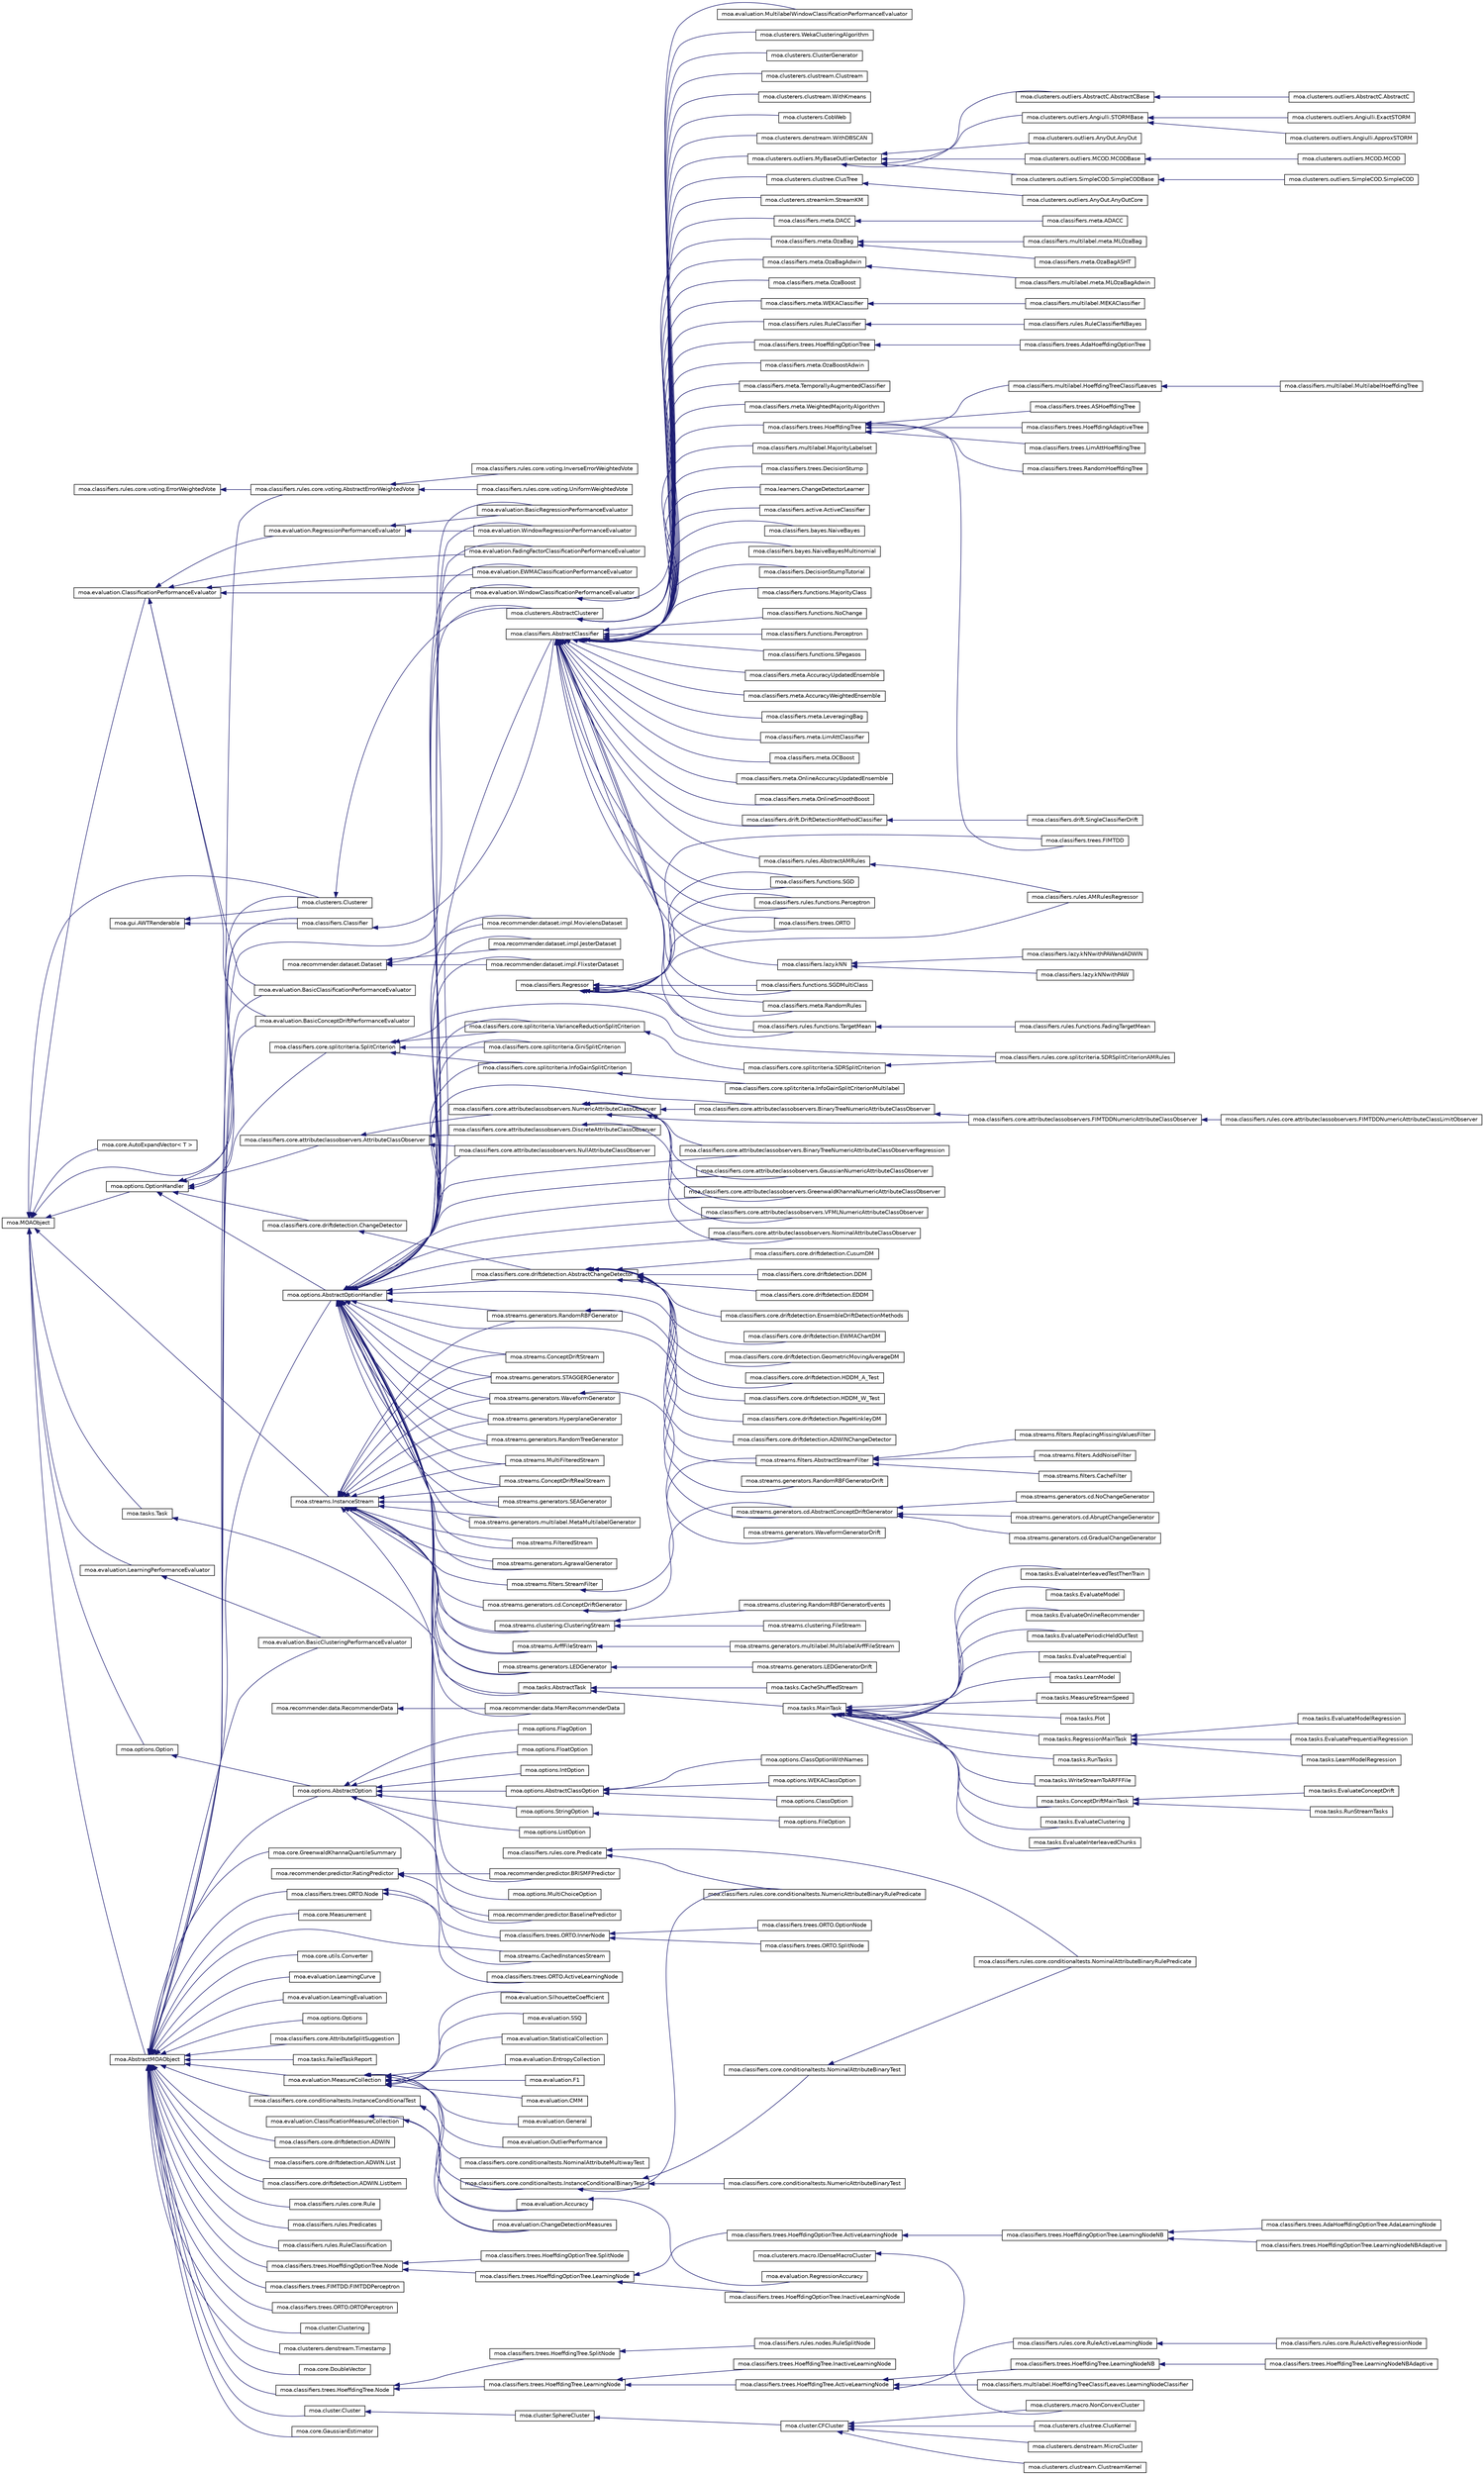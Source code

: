 digraph G
{
  edge [fontname="Helvetica",fontsize="10",labelfontname="Helvetica",labelfontsize="10"];
  node [fontname="Helvetica",fontsize="10",shape=record];
  rankdir=LR;
  Node1 [label="moa.gui.AWTRenderable",height=0.2,width=0.4,color="black", fillcolor="white", style="filled",URL="$interfacemoa_1_1gui_1_1AWTRenderable.html",tooltip="Interface representing a component that is renderable."];
  Node1 -> Node2 [dir=back,color="midnightblue",fontsize="10",style="solid",fontname="Helvetica"];
  Node2 [label="moa.classifiers.Classifier",height=0.2,width=0.4,color="black", fillcolor="white", style="filled",URL="$interfacemoa_1_1classifiers_1_1Classifier.html",tooltip="Classifier interface for incremental classification models."];
  Node2 -> Node3 [dir=back,color="midnightblue",fontsize="10",style="solid",fontname="Helvetica"];
  Node3 [label="moa.classifiers.AbstractClassifier",height=0.2,width=0.4,color="black", fillcolor="white", style="filled",URL="$classmoa_1_1classifiers_1_1AbstractClassifier.html",tooltip="Abstract Classifier."];
  Node3 -> Node4 [dir=back,color="midnightblue",fontsize="10",style="solid",fontname="Helvetica"];
  Node4 [label="moa.classifiers.active.ActiveClassifier",height=0.2,width=0.4,color="black", fillcolor="white", style="filled",URL="$classmoa_1_1classifiers_1_1active_1_1ActiveClassifier.html",tooltip="Active learning setting for evolving data streams."];
  Node3 -> Node5 [dir=back,color="midnightblue",fontsize="10",style="solid",fontname="Helvetica"];
  Node5 [label="moa.classifiers.bayes.NaiveBayes",height=0.2,width=0.4,color="black", fillcolor="white", style="filled",URL="$classmoa_1_1classifiers_1_1bayes_1_1NaiveBayes.html",tooltip="Naive Bayes incremental learner."];
  Node3 -> Node6 [dir=back,color="midnightblue",fontsize="10",style="solid",fontname="Helvetica"];
  Node6 [label="moa.classifiers.bayes.NaiveBayesMultinomial",height=0.2,width=0.4,color="black", fillcolor="white", style="filled",URL="$classmoa_1_1classifiers_1_1bayes_1_1NaiveBayesMultinomial.html",tooltip="Class for building and using a multinomial Naive Bayes classifier."];
  Node3 -> Node7 [dir=back,color="midnightblue",fontsize="10",style="solid",fontname="Helvetica"];
  Node7 [label="moa.classifiers.DecisionStumpTutorial",height=0.2,width=0.4,color="black", fillcolor="white", style="filled",URL="$classmoa_1_1classifiers_1_1DecisionStumpTutorial.html"];
  Node3 -> Node8 [dir=back,color="midnightblue",fontsize="10",style="solid",fontname="Helvetica"];
  Node8 [label="moa.classifiers.drift.DriftDetectionMethodClassifier",height=0.2,width=0.4,color="black", fillcolor="white", style="filled",URL="$classmoa_1_1classifiers_1_1drift_1_1DriftDetectionMethodClassifier.html",tooltip="Class for handling concept drift datasets with a wrapper on a classifier."];
  Node8 -> Node9 [dir=back,color="midnightblue",fontsize="10",style="solid",fontname="Helvetica"];
  Node9 [label="moa.classifiers.drift.SingleClassifierDrift",height=0.2,width=0.4,color="black", fillcolor="white", style="filled",URL="$classmoa_1_1classifiers_1_1drift_1_1SingleClassifierDrift.html",tooltip="Class for handling concept drift datasets with a wrapper on a classifier."];
  Node3 -> Node10 [dir=back,color="midnightblue",fontsize="10",style="solid",fontname="Helvetica"];
  Node10 [label="moa.classifiers.functions.MajorityClass",height=0.2,width=0.4,color="black", fillcolor="white", style="filled",URL="$classmoa_1_1classifiers_1_1functions_1_1MajorityClass.html",tooltip="Majority class learner."];
  Node3 -> Node11 [dir=back,color="midnightblue",fontsize="10",style="solid",fontname="Helvetica"];
  Node11 [label="moa.classifiers.functions.NoChange",height=0.2,width=0.4,color="black", fillcolor="white", style="filled",URL="$classmoa_1_1classifiers_1_1functions_1_1NoChange.html",tooltip="NoChange class classifier."];
  Node3 -> Node12 [dir=back,color="midnightblue",fontsize="10",style="solid",fontname="Helvetica"];
  Node12 [label="moa.classifiers.functions.Perceptron",height=0.2,width=0.4,color="black", fillcolor="white", style="filled",URL="$classmoa_1_1classifiers_1_1functions_1_1Perceptron.html",tooltip="Single perceptron classifier."];
  Node3 -> Node13 [dir=back,color="midnightblue",fontsize="10",style="solid",fontname="Helvetica"];
  Node13 [label="moa.classifiers.functions.SGD",height=0.2,width=0.4,color="black", fillcolor="white", style="filled",URL="$classmoa_1_1classifiers_1_1functions_1_1SGD.html",tooltip="Implements stochastic gradient descent for learning various linear models (binary..."];
  Node3 -> Node14 [dir=back,color="midnightblue",fontsize="10",style="solid",fontname="Helvetica"];
  Node14 [label="moa.classifiers.functions.SGDMultiClass",height=0.2,width=0.4,color="black", fillcolor="white", style="filled",URL="$classmoa_1_1classifiers_1_1functions_1_1SGDMultiClass.html",tooltip="Implements stochastic gradient descent for learning various linear models (binary..."];
  Node3 -> Node15 [dir=back,color="midnightblue",fontsize="10",style="solid",fontname="Helvetica"];
  Node15 [label="moa.classifiers.functions.SPegasos",height=0.2,width=0.4,color="black", fillcolor="white", style="filled",URL="$classmoa_1_1classifiers_1_1functions_1_1SPegasos.html",tooltip="Implements the stochastic variant of the Pegasos (Primal Estimated sub-GrAdient SOlver..."];
  Node3 -> Node16 [dir=back,color="midnightblue",fontsize="10",style="solid",fontname="Helvetica"];
  Node16 [label="moa.classifiers.lazy.kNN",height=0.2,width=0.4,color="black", fillcolor="white", style="filled",URL="$classmoa_1_1classifiers_1_1lazy_1_1kNN.html",tooltip="k Nearest Neighbor."];
  Node16 -> Node17 [dir=back,color="midnightblue",fontsize="10",style="solid",fontname="Helvetica"];
  Node17 [label="moa.classifiers.lazy.kNNwithPAW",height=0.2,width=0.4,color="black", fillcolor="white", style="filled",URL="$classmoa_1_1classifiers_1_1lazy_1_1kNNwithPAW.html",tooltip="k Nearest Neighbor ADAPTIVE with PAW."];
  Node16 -> Node18 [dir=back,color="midnightblue",fontsize="10",style="solid",fontname="Helvetica"];
  Node18 [label="moa.classifiers.lazy.kNNwithPAWandADWIN",height=0.2,width=0.4,color="black", fillcolor="white", style="filled",URL="$classmoa_1_1classifiers_1_1lazy_1_1kNNwithPAWandADWIN.html",tooltip="k Nearest Neighbor ADAPTIVE with ADWIN+PAW."];
  Node3 -> Node19 [dir=back,color="midnightblue",fontsize="10",style="solid",fontname="Helvetica"];
  Node19 [label="moa.classifiers.meta.AccuracyUpdatedEnsemble",height=0.2,width=0.4,color="black", fillcolor="white", style="filled",URL="$classmoa_1_1classifiers_1_1meta_1_1AccuracyUpdatedEnsemble.html",tooltip="The revised version of the Accuracy Updated Ensemble as proposed by Brzezinski and..."];
  Node3 -> Node20 [dir=back,color="midnightblue",fontsize="10",style="solid",fontname="Helvetica"];
  Node20 [label="moa.classifiers.meta.AccuracyWeightedEnsemble",height=0.2,width=0.4,color="black", fillcolor="white", style="filled",URL="$classmoa_1_1classifiers_1_1meta_1_1AccuracyWeightedEnsemble.html",tooltip="The Accuracy Weighted Ensemble classifier as proposed by Wang et al."];
  Node3 -> Node21 [dir=back,color="midnightblue",fontsize="10",style="solid",fontname="Helvetica"];
  Node21 [label="moa.classifiers.meta.DACC",height=0.2,width=0.4,color="black", fillcolor="white", style="filled",URL="$classmoa_1_1classifiers_1_1meta_1_1DACC.html",tooltip="Dynamic Adaptation to Concept Changes."];
  Node21 -> Node22 [dir=back,color="midnightblue",fontsize="10",style="solid",fontname="Helvetica"];
  Node22 [label="moa.classifiers.meta.ADACC",height=0.2,width=0.4,color="black", fillcolor="white", style="filled",URL="$classmoa_1_1classifiers_1_1meta_1_1ADACC.html",tooltip="Anticipative and Dynamic Adaptation to Concept Changes."];
  Node3 -> Node23 [dir=back,color="midnightblue",fontsize="10",style="solid",fontname="Helvetica"];
  Node23 [label="moa.classifiers.meta.LeveragingBag",height=0.2,width=0.4,color="black", fillcolor="white", style="filled",URL="$classmoa_1_1classifiers_1_1meta_1_1LeveragingBag.html",tooltip="Leveraging Bagging for evolving data streams using ADWIN."];
  Node3 -> Node24 [dir=back,color="midnightblue",fontsize="10",style="solid",fontname="Helvetica"];
  Node24 [label="moa.classifiers.meta.LimAttClassifier",height=0.2,width=0.4,color="black", fillcolor="white", style="filled",URL="$classmoa_1_1classifiers_1_1meta_1_1LimAttClassifier.html",tooltip="Ensemble Combining Restricted Hoeffding Trees using Stacking."];
  Node3 -> Node25 [dir=back,color="midnightblue",fontsize="10",style="solid",fontname="Helvetica"];
  Node25 [label="moa.classifiers.meta.OCBoost",height=0.2,width=0.4,color="black", fillcolor="white", style="filled",URL="$classmoa_1_1classifiers_1_1meta_1_1OCBoost.html",tooltip="Online Coordinate boosting for two classes evolving data streams."];
  Node3 -> Node26 [dir=back,color="midnightblue",fontsize="10",style="solid",fontname="Helvetica"];
  Node26 [label="moa.classifiers.meta.OnlineAccuracyUpdatedEnsemble",height=0.2,width=0.4,color="black", fillcolor="white", style="filled",URL="$classmoa_1_1classifiers_1_1meta_1_1OnlineAccuracyUpdatedEnsemble.html",tooltip="The online version of the Accuracy Updated Ensemble as proposed by Brzezinski and..."];
  Node3 -> Node27 [dir=back,color="midnightblue",fontsize="10",style="solid",fontname="Helvetica"];
  Node27 [label="moa.classifiers.meta.OnlineSmoothBoost",height=0.2,width=0.4,color="black", fillcolor="white", style="filled",URL="$classmoa_1_1classifiers_1_1meta_1_1OnlineSmoothBoost.html",tooltip="Incremental on-line boosting with Theoretical Justifications of Shang-Tse Chen, Hsuan-Tien..."];
  Node3 -> Node28 [dir=back,color="midnightblue",fontsize="10",style="solid",fontname="Helvetica"];
  Node28 [label="moa.classifiers.meta.OzaBag",height=0.2,width=0.4,color="black", fillcolor="white", style="filled",URL="$classmoa_1_1classifiers_1_1meta_1_1OzaBag.html",tooltip="Incremental on-line bagging of Oza and Russell."];
  Node28 -> Node29 [dir=back,color="midnightblue",fontsize="10",style="solid",fontname="Helvetica"];
  Node29 [label="moa.classifiers.meta.OzaBagASHT",height=0.2,width=0.4,color="black", fillcolor="white", style="filled",URL="$classmoa_1_1classifiers_1_1meta_1_1OzaBagASHT.html",tooltip="Bagging using trees of different size."];
  Node28 -> Node30 [dir=back,color="midnightblue",fontsize="10",style="solid",fontname="Helvetica"];
  Node30 [label="moa.classifiers.multilabel.meta.MLOzaBag",height=0.2,width=0.4,color="black", fillcolor="white", style="filled",URL="$classmoa_1_1classifiers_1_1multilabel_1_1meta_1_1MLOzaBag.html",tooltip="OzaBag for Multi-label data."];
  Node3 -> Node31 [dir=back,color="midnightblue",fontsize="10",style="solid",fontname="Helvetica"];
  Node31 [label="moa.classifiers.meta.OzaBagAdwin",height=0.2,width=0.4,color="black", fillcolor="white", style="filled",URL="$classmoa_1_1classifiers_1_1meta_1_1OzaBagAdwin.html",tooltip="Bagging for evolving data streams using ADWIN."];
  Node31 -> Node32 [dir=back,color="midnightblue",fontsize="10",style="solid",fontname="Helvetica"];
  Node32 [label="moa.classifiers.multilabel.meta.MLOzaBagAdwin",height=0.2,width=0.4,color="black", fillcolor="white", style="filled",URL="$classmoa_1_1classifiers_1_1multilabel_1_1meta_1_1MLOzaBagAdwin.html",tooltip="MLOzaBagAdwin: Changes the way to compute accuracy as an input for Adwin."];
  Node3 -> Node33 [dir=back,color="midnightblue",fontsize="10",style="solid",fontname="Helvetica"];
  Node33 [label="moa.classifiers.meta.OzaBoost",height=0.2,width=0.4,color="black", fillcolor="white", style="filled",URL="$classmoa_1_1classifiers_1_1meta_1_1OzaBoost.html",tooltip="Incremental on-line boosting of Oza and Russell."];
  Node3 -> Node34 [dir=back,color="midnightblue",fontsize="10",style="solid",fontname="Helvetica"];
  Node34 [label="moa.classifiers.meta.OzaBoostAdwin",height=0.2,width=0.4,color="black", fillcolor="white", style="filled",URL="$classmoa_1_1classifiers_1_1meta_1_1OzaBoostAdwin.html",tooltip="Boosting for evolving data streams using ADWIN."];
  Node3 -> Node35 [dir=back,color="midnightblue",fontsize="10",style="solid",fontname="Helvetica"];
  Node35 [label="moa.classifiers.meta.RandomRules",height=0.2,width=0.4,color="black", fillcolor="white", style="filled",URL="$classmoa_1_1classifiers_1_1meta_1_1RandomRules.html"];
  Node3 -> Node36 [dir=back,color="midnightblue",fontsize="10",style="solid",fontname="Helvetica"];
  Node36 [label="moa.classifiers.meta.TemporallyAugmentedClassifier",height=0.2,width=0.4,color="black", fillcolor="white", style="filled",URL="$classmoa_1_1classifiers_1_1meta_1_1TemporallyAugmentedClassifier.html",tooltip="Include labels of previous instances into the training data."];
  Node3 -> Node37 [dir=back,color="midnightblue",fontsize="10",style="solid",fontname="Helvetica"];
  Node37 [label="moa.classifiers.meta.WeightedMajorityAlgorithm",height=0.2,width=0.4,color="black", fillcolor="white", style="filled",URL="$classmoa_1_1classifiers_1_1meta_1_1WeightedMajorityAlgorithm.html",tooltip="Weighted majority algorithm for data streams."];
  Node3 -> Node38 [dir=back,color="midnightblue",fontsize="10",style="solid",fontname="Helvetica"];
  Node38 [label="moa.classifiers.meta.WEKAClassifier",height=0.2,width=0.4,color="black", fillcolor="white", style="filled",URL="$classmoa_1_1classifiers_1_1meta_1_1WEKAClassifier.html",tooltip="Class for using a classifier from WEKA."];
  Node38 -> Node39 [dir=back,color="midnightblue",fontsize="10",style="solid",fontname="Helvetica"];
  Node39 [label="moa.classifiers.multilabel.MEKAClassifier",height=0.2,width=0.4,color="black", fillcolor="white", style="filled",URL="$classmoa_1_1classifiers_1_1multilabel_1_1MEKAClassifier.html",tooltip="Class for using a MEKA classifier."];
  Node3 -> Node40 [dir=back,color="midnightblue",fontsize="10",style="solid",fontname="Helvetica"];
  Node40 [label="moa.classifiers.multilabel.MajorityLabelset",height=0.2,width=0.4,color="black", fillcolor="white", style="filled",URL="$classmoa_1_1classifiers_1_1multilabel_1_1MajorityLabelset.html",tooltip="Majority Labelset classifier."];
  Node3 -> Node41 [dir=back,color="midnightblue",fontsize="10",style="solid",fontname="Helvetica"];
  Node41 [label="moa.classifiers.rules.AbstractAMRules",height=0.2,width=0.4,color="black", fillcolor="white", style="filled",URL="$classmoa_1_1classifiers_1_1rules_1_1AbstractAMRules.html"];
  Node41 -> Node42 [dir=back,color="midnightblue",fontsize="10",style="solid",fontname="Helvetica"];
  Node42 [label="moa.classifiers.rules.AMRulesRegressor",height=0.2,width=0.4,color="black", fillcolor="white", style="filled",URL="$classmoa_1_1classifiers_1_1rules_1_1AMRulesRegressor.html"];
  Node3 -> Node43 [dir=back,color="midnightblue",fontsize="10",style="solid",fontname="Helvetica"];
  Node43 [label="moa.classifiers.rules.functions.Perceptron",height=0.2,width=0.4,color="black", fillcolor="white", style="filled",URL="$classmoa_1_1classifiers_1_1rules_1_1functions_1_1Perceptron.html"];
  Node3 -> Node44 [dir=back,color="midnightblue",fontsize="10",style="solid",fontname="Helvetica"];
  Node44 [label="moa.classifiers.rules.functions.TargetMean",height=0.2,width=0.4,color="black", fillcolor="white", style="filled",URL="$classmoa_1_1classifiers_1_1rules_1_1functions_1_1TargetMean.html"];
  Node44 -> Node45 [dir=back,color="midnightblue",fontsize="10",style="solid",fontname="Helvetica"];
  Node45 [label="moa.classifiers.rules.functions.FadingTargetMean",height=0.2,width=0.4,color="black", fillcolor="white", style="filled",URL="$classmoa_1_1classifiers_1_1rules_1_1functions_1_1FadingTargetMean.html"];
  Node3 -> Node46 [dir=back,color="midnightblue",fontsize="10",style="solid",fontname="Helvetica"];
  Node46 [label="moa.classifiers.rules.RuleClassifier",height=0.2,width=0.4,color="black", fillcolor="white", style="filled",URL="$classmoa_1_1classifiers_1_1rules_1_1RuleClassifier.html",tooltip="This classifier learn ordered and unordered rule set from data stream."];
  Node46 -> Node47 [dir=back,color="midnightblue",fontsize="10",style="solid",fontname="Helvetica"];
  Node47 [label="moa.classifiers.rules.RuleClassifierNBayes",height=0.2,width=0.4,color="black", fillcolor="white", style="filled",URL="$classmoa_1_1classifiers_1_1rules_1_1RuleClassifierNBayes.html",tooltip="This classifier learn ordered and unordered rule set from data stream with naive..."];
  Node3 -> Node48 [dir=back,color="midnightblue",fontsize="10",style="solid",fontname="Helvetica"];
  Node48 [label="moa.classifiers.trees.DecisionStump",height=0.2,width=0.4,color="black", fillcolor="white", style="filled",URL="$classmoa_1_1classifiers_1_1trees_1_1DecisionStump.html",tooltip="Decision trees of one level."];
  Node3 -> Node49 [dir=back,color="midnightblue",fontsize="10",style="solid",fontname="Helvetica"];
  Node49 [label="moa.classifiers.trees.HoeffdingOptionTree",height=0.2,width=0.4,color="black", fillcolor="white", style="filled",URL="$classmoa_1_1classifiers_1_1trees_1_1HoeffdingOptionTree.html",tooltip="Hoeffding Option Tree."];
  Node49 -> Node50 [dir=back,color="midnightblue",fontsize="10",style="solid",fontname="Helvetica"];
  Node50 [label="moa.classifiers.trees.AdaHoeffdingOptionTree",height=0.2,width=0.4,color="black", fillcolor="white", style="filled",URL="$classmoa_1_1classifiers_1_1trees_1_1AdaHoeffdingOptionTree.html",tooltip="Adaptive decision option tree for streaming data with adaptive Naive Bayes classification..."];
  Node3 -> Node51 [dir=back,color="midnightblue",fontsize="10",style="solid",fontname="Helvetica"];
  Node51 [label="moa.classifiers.trees.HoeffdingTree",height=0.2,width=0.4,color="black", fillcolor="white", style="filled",URL="$classmoa_1_1classifiers_1_1trees_1_1HoeffdingTree.html",tooltip="Hoeffding Tree or VFDT."];
  Node51 -> Node52 [dir=back,color="midnightblue",fontsize="10",style="solid",fontname="Helvetica"];
  Node52 [label="moa.classifiers.multilabel.HoeffdingTreeClassifLeaves",height=0.2,width=0.4,color="black", fillcolor="white", style="filled",URL="$classmoa_1_1classifiers_1_1multilabel_1_1HoeffdingTreeClassifLeaves.html",tooltip="Hoeffding Tree that have a classifier at the leaves."];
  Node52 -> Node53 [dir=back,color="midnightblue",fontsize="10",style="solid",fontname="Helvetica"];
  Node53 [label="moa.classifiers.multilabel.MultilabelHoeffdingTree",height=0.2,width=0.4,color="black", fillcolor="white", style="filled",URL="$classmoa_1_1classifiers_1_1multilabel_1_1MultilabelHoeffdingTree.html",tooltip="Hoeffding Tree for classifying multi-label data."];
  Node51 -> Node54 [dir=back,color="midnightblue",fontsize="10",style="solid",fontname="Helvetica"];
  Node54 [label="moa.classifiers.trees.ASHoeffdingTree",height=0.2,width=0.4,color="black", fillcolor="white", style="filled",URL="$classmoa_1_1classifiers_1_1trees_1_1ASHoeffdingTree.html",tooltip="Adaptive Size Hoeffding Tree used in Bagging using trees of different size."];
  Node51 -> Node55 [dir=back,color="midnightblue",fontsize="10",style="solid",fontname="Helvetica"];
  Node55 [label="moa.classifiers.trees.FIMTDD",height=0.2,width=0.4,color="black", fillcolor="white", style="filled",URL="$classmoa_1_1classifiers_1_1trees_1_1FIMTDD.html"];
  Node51 -> Node56 [dir=back,color="midnightblue",fontsize="10",style="solid",fontname="Helvetica"];
  Node56 [label="moa.classifiers.trees.HoeffdingAdaptiveTree",height=0.2,width=0.4,color="black", fillcolor="white", style="filled",URL="$classmoa_1_1classifiers_1_1trees_1_1HoeffdingAdaptiveTree.html",tooltip="Hoeffding Adaptive Tree for evolving data streams."];
  Node51 -> Node57 [dir=back,color="midnightblue",fontsize="10",style="solid",fontname="Helvetica"];
  Node57 [label="moa.classifiers.trees.LimAttHoeffdingTree",height=0.2,width=0.4,color="black", fillcolor="white", style="filled",URL="$classmoa_1_1classifiers_1_1trees_1_1LimAttHoeffdingTree.html",tooltip="Hoeffding decision trees with a restricted number of attributes for data streams..."];
  Node51 -> Node58 [dir=back,color="midnightblue",fontsize="10",style="solid",fontname="Helvetica"];
  Node58 [label="moa.classifiers.trees.RandomHoeffdingTree",height=0.2,width=0.4,color="black", fillcolor="white", style="filled",URL="$classmoa_1_1classifiers_1_1trees_1_1RandomHoeffdingTree.html",tooltip="Random decision trees for data streams."];
  Node3 -> Node59 [dir=back,color="midnightblue",fontsize="10",style="solid",fontname="Helvetica"];
  Node59 [label="moa.classifiers.trees.ORTO",height=0.2,width=0.4,color="black", fillcolor="white", style="filled",URL="$classmoa_1_1classifiers_1_1trees_1_1ORTO.html"];
  Node3 -> Node60 [dir=back,color="midnightblue",fontsize="10",style="solid",fontname="Helvetica"];
  Node60 [label="moa.learners.ChangeDetectorLearner",height=0.2,width=0.4,color="black", fillcolor="white", style="filled",URL="$classmoa_1_1learners_1_1ChangeDetectorLearner.html",tooltip="Class for detecting concept drift and to be used as a learner."];
  Node1 -> Node61 [dir=back,color="midnightblue",fontsize="10",style="solid",fontname="Helvetica"];
  Node61 [label="moa.clusterers.Clusterer",height=0.2,width=0.4,color="black", fillcolor="white", style="filled",URL="$interfacemoa_1_1clusterers_1_1Clusterer.html"];
  Node61 -> Node62 [dir=back,color="midnightblue",fontsize="10",style="solid",fontname="Helvetica"];
  Node62 [label="moa.clusterers.AbstractClusterer",height=0.2,width=0.4,color="black", fillcolor="white", style="filled",URL="$classmoa_1_1clusterers_1_1AbstractClusterer.html"];
  Node62 -> Node63 [dir=back,color="midnightblue",fontsize="10",style="solid",fontname="Helvetica"];
  Node63 [label="moa.clusterers.ClusterGenerator",height=0.2,width=0.4,color="black", fillcolor="white", style="filled",URL="$classmoa_1_1clusterers_1_1ClusterGenerator.html"];
  Node62 -> Node64 [dir=back,color="midnightblue",fontsize="10",style="solid",fontname="Helvetica"];
  Node64 [label="moa.clusterers.clustream.Clustream",height=0.2,width=0.4,color="black", fillcolor="white", style="filled",URL="$classmoa_1_1clusterers_1_1clustream_1_1Clustream.html",tooltip="Citation: CluStream: Charu C."];
  Node62 -> Node65 [dir=back,color="midnightblue",fontsize="10",style="solid",fontname="Helvetica"];
  Node65 [label="moa.clusterers.clustream.WithKmeans",height=0.2,width=0.4,color="black", fillcolor="white", style="filled",URL="$classmoa_1_1clusterers_1_1clustream_1_1WithKmeans.html"];
  Node62 -> Node66 [dir=back,color="midnightblue",fontsize="10",style="solid",fontname="Helvetica"];
  Node66 [label="moa.clusterers.clustree.ClusTree",height=0.2,width=0.4,color="black", fillcolor="white", style="filled",URL="$classmoa_1_1clusterers_1_1clustree_1_1ClusTree.html",tooltip="Citation: ClusTree: Philipp Kranen, Ira Assent, Corinna Baldauf, Thomas Seidl: The..."];
  Node66 -> Node67 [dir=back,color="midnightblue",fontsize="10",style="solid",fontname="Helvetica"];
  Node67 [label="moa.clusterers.outliers.AnyOut.AnyOutCore",height=0.2,width=0.4,color="black", fillcolor="white", style="filled",URL="$classmoa_1_1clusterers_1_1outliers_1_1AnyOut_1_1AnyOutCore.html"];
  Node62 -> Node68 [dir=back,color="midnightblue",fontsize="10",style="solid",fontname="Helvetica"];
  Node68 [label="moa.clusterers.CobWeb",height=0.2,width=0.4,color="black", fillcolor="white", style="filled",URL="$classmoa_1_1clusterers_1_1CobWeb.html",tooltip="Class implementing the Cobweb and Classit clustering algorithms."];
  Node62 -> Node69 [dir=back,color="midnightblue",fontsize="10",style="solid",fontname="Helvetica"];
  Node69 [label="moa.clusterers.denstream.WithDBSCAN",height=0.2,width=0.4,color="black", fillcolor="white", style="filled",URL="$classmoa_1_1clusterers_1_1denstream_1_1WithDBSCAN.html"];
  Node62 -> Node70 [dir=back,color="midnightblue",fontsize="10",style="solid",fontname="Helvetica"];
  Node70 [label="moa.clusterers.outliers.MyBaseOutlierDetector",height=0.2,width=0.4,color="black", fillcolor="white", style="filled",URL="$classmoa_1_1clusterers_1_1outliers_1_1MyBaseOutlierDetector.html"];
  Node70 -> Node71 [dir=back,color="midnightblue",fontsize="10",style="solid",fontname="Helvetica"];
  Node71 [label="moa.clusterers.outliers.AbstractC.AbstractCBase",height=0.2,width=0.4,color="black", fillcolor="white", style="filled",URL="$classmoa_1_1clusterers_1_1outliers_1_1AbstractC_1_1AbstractCBase.html"];
  Node71 -> Node72 [dir=back,color="midnightblue",fontsize="10",style="solid",fontname="Helvetica"];
  Node72 [label="moa.clusterers.outliers.AbstractC.AbstractC",height=0.2,width=0.4,color="black", fillcolor="white", style="filled",URL="$classmoa_1_1clusterers_1_1outliers_1_1AbstractC_1_1AbstractC.html"];
  Node70 -> Node73 [dir=back,color="midnightblue",fontsize="10",style="solid",fontname="Helvetica"];
  Node73 [label="moa.clusterers.outliers.Angiulli.STORMBase",height=0.2,width=0.4,color="black", fillcolor="white", style="filled",URL="$classmoa_1_1clusterers_1_1outliers_1_1Angiulli_1_1STORMBase.html"];
  Node73 -> Node74 [dir=back,color="midnightblue",fontsize="10",style="solid",fontname="Helvetica"];
  Node74 [label="moa.clusterers.outliers.Angiulli.ApproxSTORM",height=0.2,width=0.4,color="black", fillcolor="white", style="filled",URL="$classmoa_1_1clusterers_1_1outliers_1_1Angiulli_1_1ApproxSTORM.html"];
  Node73 -> Node75 [dir=back,color="midnightblue",fontsize="10",style="solid",fontname="Helvetica"];
  Node75 [label="moa.clusterers.outliers.Angiulli.ExactSTORM",height=0.2,width=0.4,color="black", fillcolor="white", style="filled",URL="$classmoa_1_1clusterers_1_1outliers_1_1Angiulli_1_1ExactSTORM.html"];
  Node70 -> Node76 [dir=back,color="midnightblue",fontsize="10",style="solid",fontname="Helvetica"];
  Node76 [label="moa.clusterers.outliers.AnyOut.AnyOut",height=0.2,width=0.4,color="black", fillcolor="white", style="filled",URL="$classmoa_1_1clusterers_1_1outliers_1_1AnyOut_1_1AnyOut.html"];
  Node70 -> Node77 [dir=back,color="midnightblue",fontsize="10",style="solid",fontname="Helvetica"];
  Node77 [label="moa.clusterers.outliers.MCOD.MCODBase",height=0.2,width=0.4,color="black", fillcolor="white", style="filled",URL="$classmoa_1_1clusterers_1_1outliers_1_1MCOD_1_1MCODBase.html"];
  Node77 -> Node78 [dir=back,color="midnightblue",fontsize="10",style="solid",fontname="Helvetica"];
  Node78 [label="moa.clusterers.outliers.MCOD.MCOD",height=0.2,width=0.4,color="black", fillcolor="white", style="filled",URL="$classmoa_1_1clusterers_1_1outliers_1_1MCOD_1_1MCOD.html"];
  Node70 -> Node79 [dir=back,color="midnightblue",fontsize="10",style="solid",fontname="Helvetica"];
  Node79 [label="moa.clusterers.outliers.SimpleCOD.SimpleCODBase",height=0.2,width=0.4,color="black", fillcolor="white", style="filled",URL="$classmoa_1_1clusterers_1_1outliers_1_1SimpleCOD_1_1SimpleCODBase.html"];
  Node79 -> Node80 [dir=back,color="midnightblue",fontsize="10",style="solid",fontname="Helvetica"];
  Node80 [label="moa.clusterers.outliers.SimpleCOD.SimpleCOD",height=0.2,width=0.4,color="black", fillcolor="white", style="filled",URL="$classmoa_1_1clusterers_1_1outliers_1_1SimpleCOD_1_1SimpleCOD.html"];
  Node62 -> Node81 [dir=back,color="midnightblue",fontsize="10",style="solid",fontname="Helvetica"];
  Node81 [label="moa.clusterers.streamkm.StreamKM",height=0.2,width=0.4,color="black", fillcolor="white", style="filled",URL="$classmoa_1_1clusterers_1_1streamkm_1_1StreamKM.html"];
  Node62 -> Node82 [dir=back,color="midnightblue",fontsize="10",style="solid",fontname="Helvetica"];
  Node82 [label="moa.clusterers.WekaClusteringAlgorithm",height=0.2,width=0.4,color="black", fillcolor="white", style="filled",URL="$classmoa_1_1clusterers_1_1WekaClusteringAlgorithm.html"];
  Node83 [label="moa.evaluation.ClassificationMeasureCollection",height=0.2,width=0.4,color="black", fillcolor="white", style="filled",URL="$interfacemoa_1_1evaluation_1_1ClassificationMeasureCollection.html",tooltip="Classification Measure Collection interface that it is used to not appear in clustering..."];
  Node83 -> Node84 [dir=back,color="midnightblue",fontsize="10",style="solid",fontname="Helvetica"];
  Node84 [label="moa.evaluation.Accuracy",height=0.2,width=0.4,color="black", fillcolor="white", style="filled",URL="$classmoa_1_1evaluation_1_1Accuracy.html"];
  Node84 -> Node85 [dir=back,color="midnightblue",fontsize="10",style="solid",fontname="Helvetica"];
  Node85 [label="moa.evaluation.RegressionAccuracy",height=0.2,width=0.4,color="black", fillcolor="white", style="filled",URL="$classmoa_1_1evaluation_1_1RegressionAccuracy.html"];
  Node83 -> Node86 [dir=back,color="midnightblue",fontsize="10",style="solid",fontname="Helvetica"];
  Node86 [label="moa.evaluation.ChangeDetectionMeasures",height=0.2,width=0.4,color="black", fillcolor="white", style="filled",URL="$classmoa_1_1evaluation_1_1ChangeDetectionMeasures.html"];
  Node87 [label="moa.recommender.dataset.Dataset",height=0.2,width=0.4,color="black", fillcolor="white", style="filled",URL="$interfacemoa_1_1recommender_1_1dataset_1_1Dataset.html"];
  Node87 -> Node88 [dir=back,color="midnightblue",fontsize="10",style="solid",fontname="Helvetica"];
  Node88 [label="moa.recommender.dataset.impl.FlixsterDataset",height=0.2,width=0.4,color="black", fillcolor="white", style="filled",URL="$classmoa_1_1recommender_1_1dataset_1_1impl_1_1FlixsterDataset.html"];
  Node87 -> Node89 [dir=back,color="midnightblue",fontsize="10",style="solid",fontname="Helvetica"];
  Node89 [label="moa.recommender.dataset.impl.JesterDataset",height=0.2,width=0.4,color="black", fillcolor="white", style="filled",URL="$classmoa_1_1recommender_1_1dataset_1_1impl_1_1JesterDataset.html"];
  Node87 -> Node90 [dir=back,color="midnightblue",fontsize="10",style="solid",fontname="Helvetica"];
  Node90 [label="moa.recommender.dataset.impl.MovielensDataset",height=0.2,width=0.4,color="black", fillcolor="white", style="filled",URL="$classmoa_1_1recommender_1_1dataset_1_1impl_1_1MovielensDataset.html"];
  Node91 [label="moa.classifiers.rules.core.voting.ErrorWeightedVote",height=0.2,width=0.4,color="black", fillcolor="white", style="filled",URL="$interfacemoa_1_1classifiers_1_1rules_1_1core_1_1voting_1_1ErrorWeightedVote.html",tooltip="ErrorWeightedVote interface for weighted votes based on estimates of errors."];
  Node91 -> Node92 [dir=back,color="midnightblue",fontsize="10",style="solid",fontname="Helvetica"];
  Node92 [label="moa.classifiers.rules.core.voting.AbstractErrorWeightedVote",height=0.2,width=0.4,color="black", fillcolor="white", style="filled",URL="$classmoa_1_1classifiers_1_1rules_1_1core_1_1voting_1_1AbstractErrorWeightedVote.html",tooltip="AbstractErrorWeightedVote class for weighted votes based on estimates of errors."];
  Node92 -> Node93 [dir=back,color="midnightblue",fontsize="10",style="solid",fontname="Helvetica"];
  Node93 [label="moa.classifiers.rules.core.voting.InverseErrorWeightedVote",height=0.2,width=0.4,color="black", fillcolor="white", style="filled",URL="$classmoa_1_1classifiers_1_1rules_1_1core_1_1voting_1_1InverseErrorWeightedVote.html",tooltip="InverseErrorWeightedVote class for weighted votes based on estimates of errors."];
  Node92 -> Node94 [dir=back,color="midnightblue",fontsize="10",style="solid",fontname="Helvetica"];
  Node94 [label="moa.classifiers.rules.core.voting.UniformWeightedVote",height=0.2,width=0.4,color="black", fillcolor="white", style="filled",URL="$classmoa_1_1classifiers_1_1rules_1_1core_1_1voting_1_1UniformWeightedVote.html",tooltip="UniformWeightedVote class for weighted votes based on estimates of errors."];
  Node95 [label="moa.clusterers.macro.IDenseMacroCluster",height=0.2,width=0.4,color="black", fillcolor="white", style="filled",URL="$interfacemoa_1_1clusterers_1_1macro_1_1IDenseMacroCluster.html"];
  Node95 -> Node96 [dir=back,color="midnightblue",fontsize="10",style="solid",fontname="Helvetica"];
  Node96 [label="moa.clusterers.macro.NonConvexCluster",height=0.2,width=0.4,color="black", fillcolor="white", style="filled",URL="$classmoa_1_1clusterers_1_1macro_1_1NonConvexCluster.html"];
  Node97 [label="moa.MOAObject",height=0.2,width=0.4,color="black", fillcolor="white", style="filled",URL="$interfacemoa_1_1MOAObject.html",tooltip="Interface implemented by classes in MOA, so that all are serializable, can produce..."];
  Node97 -> Node98 [dir=back,color="midnightblue",fontsize="10",style="solid",fontname="Helvetica"];
  Node98 [label="moa.AbstractMOAObject",height=0.2,width=0.4,color="black", fillcolor="white", style="filled",URL="$classmoa_1_1AbstractMOAObject.html",tooltip="Abstract MOA Object."];
  Node98 -> Node99 [dir=back,color="midnightblue",fontsize="10",style="solid",fontname="Helvetica"];
  Node99 [label="moa.classifiers.core.AttributeSplitSuggestion",height=0.2,width=0.4,color="black", fillcolor="white", style="filled",URL="$classmoa_1_1classifiers_1_1core_1_1AttributeSplitSuggestion.html",tooltip="Class for computing attribute split suggestions given a split test."];
  Node98 -> Node100 [dir=back,color="midnightblue",fontsize="10",style="solid",fontname="Helvetica"];
  Node100 [label="moa.classifiers.core.conditionaltests.InstanceConditionalTest",height=0.2,width=0.4,color="black", fillcolor="white", style="filled",URL="$classmoa_1_1classifiers_1_1core_1_1conditionaltests_1_1InstanceConditionalTest.html",tooltip="Abstract conditional test for instances to use to split nodes in Hoeffding trees..."];
  Node100 -> Node101 [dir=back,color="midnightblue",fontsize="10",style="solid",fontname="Helvetica"];
  Node101 [label="moa.classifiers.core.conditionaltests.InstanceConditionalBinaryTest",height=0.2,width=0.4,color="black", fillcolor="white", style="filled",URL="$classmoa_1_1classifiers_1_1core_1_1conditionaltests_1_1InstanceConditionalBinaryTest.html",tooltip="Abstract binary conditional test for instances to use to split nodes in Hoeffding..."];
  Node101 -> Node102 [dir=back,color="midnightblue",fontsize="10",style="solid",fontname="Helvetica"];
  Node102 [label="moa.classifiers.core.conditionaltests.NominalAttributeBinaryTest",height=0.2,width=0.4,color="black", fillcolor="white", style="filled",URL="$classmoa_1_1classifiers_1_1core_1_1conditionaltests_1_1NominalAttributeBinaryTest.html",tooltip="Nominal binary conditional test for instances to use to split nodes in Hoeffding..."];
  Node102 -> Node103 [dir=back,color="midnightblue",fontsize="10",style="solid",fontname="Helvetica"];
  Node103 [label="moa.classifiers.rules.core.conditionaltests.NominalAttributeBinaryRulePredicate",height=0.2,width=0.4,color="black", fillcolor="white", style="filled",URL="$classmoa_1_1classifiers_1_1rules_1_1core_1_1conditionaltests_1_1NominalAttributeBinaryRulePredicate.html",tooltip="Nominal binary conditional test for instances to use to split nodes in rules."];
  Node101 -> Node104 [dir=back,color="midnightblue",fontsize="10",style="solid",fontname="Helvetica"];
  Node104 [label="moa.classifiers.core.conditionaltests.NumericAttributeBinaryTest",height=0.2,width=0.4,color="black", fillcolor="white", style="filled",URL="$classmoa_1_1classifiers_1_1core_1_1conditionaltests_1_1NumericAttributeBinaryTest.html",tooltip="Numeric binary conditional test for instances to use to split nodes in Hoeffding..."];
  Node101 -> Node105 [dir=back,color="midnightblue",fontsize="10",style="solid",fontname="Helvetica"];
  Node105 [label="moa.classifiers.rules.core.conditionaltests.NumericAttributeBinaryRulePredicate",height=0.2,width=0.4,color="black", fillcolor="white", style="filled",URL="$classmoa_1_1classifiers_1_1rules_1_1core_1_1conditionaltests_1_1NumericAttributeBinaryRulePredicate.html",tooltip="Numeric binary conditional test for instances to use to split nodes in AMRules."];
  Node100 -> Node106 [dir=back,color="midnightblue",fontsize="10",style="solid",fontname="Helvetica"];
  Node106 [label="moa.classifiers.core.conditionaltests.NominalAttributeMultiwayTest",height=0.2,width=0.4,color="black", fillcolor="white", style="filled",URL="$classmoa_1_1classifiers_1_1core_1_1conditionaltests_1_1NominalAttributeMultiwayTest.html",tooltip="Nominal multi way conditional test for instances to use to split nodes in Hoeffding..."];
  Node98 -> Node107 [dir=back,color="midnightblue",fontsize="10",style="solid",fontname="Helvetica"];
  Node107 [label="moa.classifiers.core.driftdetection.ADWIN",height=0.2,width=0.4,color="black", fillcolor="white", style="filled",URL="$classmoa_1_1classifiers_1_1core_1_1driftdetection_1_1ADWIN.html",tooltip="ADaptive sliding WINdow method."];
  Node98 -> Node108 [dir=back,color="midnightblue",fontsize="10",style="solid",fontname="Helvetica"];
  Node108 [label="moa.classifiers.core.driftdetection.ADWIN.List",height=0.2,width=0.4,color="black", fillcolor="white", style="filled",URL="$classmoa_1_1classifiers_1_1core_1_1driftdetection_1_1ADWIN_1_1List.html"];
  Node98 -> Node109 [dir=back,color="midnightblue",fontsize="10",style="solid",fontname="Helvetica"];
  Node109 [label="moa.classifiers.core.driftdetection.ADWIN.ListItem",height=0.2,width=0.4,color="black", fillcolor="white", style="filled",URL="$classmoa_1_1classifiers_1_1core_1_1driftdetection_1_1ADWIN_1_1ListItem.html"];
  Node98 -> Node110 [dir=back,color="midnightblue",fontsize="10",style="solid",fontname="Helvetica"];
  Node110 [label="moa.classifiers.rules.core.Rule",height=0.2,width=0.4,color="black", fillcolor="white", style="filled",URL="$classmoa_1_1classifiers_1_1rules_1_1core_1_1Rule.html"];
  Node98 -> Node92 [dir=back,color="midnightblue",fontsize="10",style="solid",fontname="Helvetica"];
  Node98 -> Node111 [dir=back,color="midnightblue",fontsize="10",style="solid",fontname="Helvetica"];
  Node111 [label="moa.classifiers.rules.Predicates",height=0.2,width=0.4,color="black", fillcolor="white", style="filled",URL="$classmoa_1_1classifiers_1_1rules_1_1Predicates.html"];
  Node98 -> Node112 [dir=back,color="midnightblue",fontsize="10",style="solid",fontname="Helvetica"];
  Node112 [label="moa.classifiers.rules.RuleClassification",height=0.2,width=0.4,color="black", fillcolor="white", style="filled",URL="$classmoa_1_1classifiers_1_1rules_1_1RuleClassification.html"];
  Node98 -> Node113 [dir=back,color="midnightblue",fontsize="10",style="solid",fontname="Helvetica"];
  Node113 [label="moa.classifiers.trees.FIMTDD.FIMTDDPerceptron",height=0.2,width=0.4,color="black", fillcolor="white", style="filled",URL="$classmoa_1_1classifiers_1_1trees_1_1FIMTDD_1_1FIMTDDPerceptron.html",tooltip="A Perceptron classifier modified to conform to the specifications of Ikonomovska..."];
  Node98 -> Node114 [dir=back,color="midnightblue",fontsize="10",style="solid",fontname="Helvetica"];
  Node114 [label="moa.classifiers.trees.HoeffdingOptionTree.Node",height=0.2,width=0.4,color="black", fillcolor="white", style="filled",URL="$classmoa_1_1classifiers_1_1trees_1_1HoeffdingOptionTree_1_1Node.html"];
  Node114 -> Node115 [dir=back,color="midnightblue",fontsize="10",style="solid",fontname="Helvetica"];
  Node115 [label="moa.classifiers.trees.HoeffdingOptionTree.LearningNode",height=0.2,width=0.4,color="black", fillcolor="white", style="filled",URL="$classmoa_1_1classifiers_1_1trees_1_1HoeffdingOptionTree_1_1LearningNode.html"];
  Node115 -> Node116 [dir=back,color="midnightblue",fontsize="10",style="solid",fontname="Helvetica"];
  Node116 [label="moa.classifiers.trees.HoeffdingOptionTree.ActiveLearningNode",height=0.2,width=0.4,color="black", fillcolor="white", style="filled",URL="$classmoa_1_1classifiers_1_1trees_1_1HoeffdingOptionTree_1_1ActiveLearningNode.html"];
  Node116 -> Node117 [dir=back,color="midnightblue",fontsize="10",style="solid",fontname="Helvetica"];
  Node117 [label="moa.classifiers.trees.HoeffdingOptionTree.LearningNodeNB",height=0.2,width=0.4,color="black", fillcolor="white", style="filled",URL="$classmoa_1_1classifiers_1_1trees_1_1HoeffdingOptionTree_1_1LearningNodeNB.html"];
  Node117 -> Node118 [dir=back,color="midnightblue",fontsize="10",style="solid",fontname="Helvetica"];
  Node118 [label="moa.classifiers.trees.AdaHoeffdingOptionTree.AdaLearningNode",height=0.2,width=0.4,color="black", fillcolor="white", style="filled",URL="$classmoa_1_1classifiers_1_1trees_1_1AdaHoeffdingOptionTree_1_1AdaLearningNode.html"];
  Node117 -> Node119 [dir=back,color="midnightblue",fontsize="10",style="solid",fontname="Helvetica"];
  Node119 [label="moa.classifiers.trees.HoeffdingOptionTree.LearningNodeNBAdaptive",height=0.2,width=0.4,color="black", fillcolor="white", style="filled",URL="$classmoa_1_1classifiers_1_1trees_1_1HoeffdingOptionTree_1_1LearningNodeNBAdaptive.html"];
  Node115 -> Node120 [dir=back,color="midnightblue",fontsize="10",style="solid",fontname="Helvetica"];
  Node120 [label="moa.classifiers.trees.HoeffdingOptionTree.InactiveLearningNode",height=0.2,width=0.4,color="black", fillcolor="white", style="filled",URL="$classmoa_1_1classifiers_1_1trees_1_1HoeffdingOptionTree_1_1InactiveLearningNode.html"];
  Node114 -> Node121 [dir=back,color="midnightblue",fontsize="10",style="solid",fontname="Helvetica"];
  Node121 [label="moa.classifiers.trees.HoeffdingOptionTree.SplitNode",height=0.2,width=0.4,color="black", fillcolor="white", style="filled",URL="$classmoa_1_1classifiers_1_1trees_1_1HoeffdingOptionTree_1_1SplitNode.html"];
  Node98 -> Node122 [dir=back,color="midnightblue",fontsize="10",style="solid",fontname="Helvetica"];
  Node122 [label="moa.classifiers.trees.HoeffdingTree.Node",height=0.2,width=0.4,color="black", fillcolor="white", style="filled",URL="$classmoa_1_1classifiers_1_1trees_1_1HoeffdingTree_1_1Node.html"];
  Node122 -> Node123 [dir=back,color="midnightblue",fontsize="10",style="solid",fontname="Helvetica"];
  Node123 [label="moa.classifiers.trees.HoeffdingTree.LearningNode",height=0.2,width=0.4,color="black", fillcolor="white", style="filled",URL="$classmoa_1_1classifiers_1_1trees_1_1HoeffdingTree_1_1LearningNode.html"];
  Node123 -> Node124 [dir=back,color="midnightblue",fontsize="10",style="solid",fontname="Helvetica"];
  Node124 [label="moa.classifiers.trees.HoeffdingTree.ActiveLearningNode",height=0.2,width=0.4,color="black", fillcolor="white", style="filled",URL="$classmoa_1_1classifiers_1_1trees_1_1HoeffdingTree_1_1ActiveLearningNode.html"];
  Node124 -> Node125 [dir=back,color="midnightblue",fontsize="10",style="solid",fontname="Helvetica"];
  Node125 [label="moa.classifiers.multilabel.HoeffdingTreeClassifLeaves.LearningNodeClassifier",height=0.2,width=0.4,color="black", fillcolor="white", style="filled",URL="$classmoa_1_1classifiers_1_1multilabel_1_1HoeffdingTreeClassifLeaves_1_1LearningNodeClassifier.html"];
  Node124 -> Node126 [dir=back,color="midnightblue",fontsize="10",style="solid",fontname="Helvetica"];
  Node126 [label="moa.classifiers.rules.core.RuleActiveLearningNode",height=0.2,width=0.4,color="black", fillcolor="white", style="filled",URL="$classmoa_1_1classifiers_1_1rules_1_1core_1_1RuleActiveLearningNode.html",tooltip="A modified ActiveLearningNode that uses a Perceptron as the leaf node model, and..."];
  Node126 -> Node127 [dir=back,color="midnightblue",fontsize="10",style="solid",fontname="Helvetica"];
  Node127 [label="moa.classifiers.rules.core.RuleActiveRegressionNode",height=0.2,width=0.4,color="black", fillcolor="white", style="filled",URL="$classmoa_1_1classifiers_1_1rules_1_1core_1_1RuleActiveRegressionNode.html",tooltip="A modified ActiveLearningNode that uses a Perceptron as the leaf node model, and..."];
  Node124 -> Node128 [dir=back,color="midnightblue",fontsize="10",style="solid",fontname="Helvetica"];
  Node128 [label="moa.classifiers.trees.HoeffdingTree.LearningNodeNB",height=0.2,width=0.4,color="black", fillcolor="white", style="filled",URL="$classmoa_1_1classifiers_1_1trees_1_1HoeffdingTree_1_1LearningNodeNB.html"];
  Node128 -> Node129 [dir=back,color="midnightblue",fontsize="10",style="solid",fontname="Helvetica"];
  Node129 [label="moa.classifiers.trees.HoeffdingTree.LearningNodeNBAdaptive",height=0.2,width=0.4,color="black", fillcolor="white", style="filled",URL="$classmoa_1_1classifiers_1_1trees_1_1HoeffdingTree_1_1LearningNodeNBAdaptive.html"];
  Node123 -> Node130 [dir=back,color="midnightblue",fontsize="10",style="solid",fontname="Helvetica"];
  Node130 [label="moa.classifiers.trees.HoeffdingTree.InactiveLearningNode",height=0.2,width=0.4,color="black", fillcolor="white", style="filled",URL="$classmoa_1_1classifiers_1_1trees_1_1HoeffdingTree_1_1InactiveLearningNode.html"];
  Node122 -> Node131 [dir=back,color="midnightblue",fontsize="10",style="solid",fontname="Helvetica"];
  Node131 [label="moa.classifiers.trees.HoeffdingTree.SplitNode",height=0.2,width=0.4,color="black", fillcolor="white", style="filled",URL="$classmoa_1_1classifiers_1_1trees_1_1HoeffdingTree_1_1SplitNode.html"];
  Node131 -> Node132 [dir=back,color="midnightblue",fontsize="10",style="solid",fontname="Helvetica"];
  Node132 [label="moa.classifiers.rules.nodes.RuleSplitNode",height=0.2,width=0.4,color="black", fillcolor="white", style="filled",URL="$classmoa_1_1classifiers_1_1rules_1_1nodes_1_1RuleSplitNode.html",tooltip="A modified SplitNode method implementing the extra information."];
  Node98 -> Node133 [dir=back,color="midnightblue",fontsize="10",style="solid",fontname="Helvetica"];
  Node133 [label="moa.classifiers.trees.ORTO.Node",height=0.2,width=0.4,color="black", fillcolor="white", style="filled",URL="$classmoa_1_1classifiers_1_1trees_1_1ORTO_1_1Node.html"];
  Node133 -> Node134 [dir=back,color="midnightblue",fontsize="10",style="solid",fontname="Helvetica"];
  Node134 [label="moa.classifiers.trees.ORTO.ActiveLearningNode",height=0.2,width=0.4,color="black", fillcolor="white", style="filled",URL="$classmoa_1_1classifiers_1_1trees_1_1ORTO_1_1ActiveLearningNode.html"];
  Node133 -> Node135 [dir=back,color="midnightblue",fontsize="10",style="solid",fontname="Helvetica"];
  Node135 [label="moa.classifiers.trees.ORTO.InnerNode",height=0.2,width=0.4,color="black", fillcolor="white", style="filled",URL="$classmoa_1_1classifiers_1_1trees_1_1ORTO_1_1InnerNode.html"];
  Node135 -> Node136 [dir=back,color="midnightblue",fontsize="10",style="solid",fontname="Helvetica"];
  Node136 [label="moa.classifiers.trees.ORTO.OptionNode",height=0.2,width=0.4,color="black", fillcolor="white", style="filled",URL="$classmoa_1_1classifiers_1_1trees_1_1ORTO_1_1OptionNode.html"];
  Node135 -> Node137 [dir=back,color="midnightblue",fontsize="10",style="solid",fontname="Helvetica"];
  Node137 [label="moa.classifiers.trees.ORTO.SplitNode",height=0.2,width=0.4,color="black", fillcolor="white", style="filled",URL="$classmoa_1_1classifiers_1_1trees_1_1ORTO_1_1SplitNode.html"];
  Node98 -> Node138 [dir=back,color="midnightblue",fontsize="10",style="solid",fontname="Helvetica"];
  Node138 [label="moa.classifiers.trees.ORTO.ORTOPerceptron",height=0.2,width=0.4,color="black", fillcolor="white", style="filled",URL="$classmoa_1_1classifiers_1_1trees_1_1ORTO_1_1ORTOPerceptron.html",tooltip="A Perceptron classifier modified to conform to the specifications of Ikonomovska..."];
  Node98 -> Node139 [dir=back,color="midnightblue",fontsize="10",style="solid",fontname="Helvetica"];
  Node139 [label="moa.cluster.Cluster",height=0.2,width=0.4,color="black", fillcolor="white", style="filled",URL="$classmoa_1_1cluster_1_1Cluster.html"];
  Node139 -> Node140 [dir=back,color="midnightblue",fontsize="10",style="solid",fontname="Helvetica"];
  Node140 [label="moa.cluster.SphereCluster",height=0.2,width=0.4,color="black", fillcolor="white", style="filled",URL="$classmoa_1_1cluster_1_1SphereCluster.html",tooltip="A simple implementation of the Cluster interface representing spherical clusters..."];
  Node140 -> Node141 [dir=back,color="midnightblue",fontsize="10",style="solid",fontname="Helvetica"];
  Node141 [label="moa.cluster.CFCluster",height=0.2,width=0.4,color="black", fillcolor="white", style="filled",URL="$classmoa_1_1cluster_1_1CFCluster.html"];
  Node141 -> Node142 [dir=back,color="midnightblue",fontsize="10",style="solid",fontname="Helvetica"];
  Node142 [label="moa.clusterers.clustream.ClustreamKernel",height=0.2,width=0.4,color="black", fillcolor="white", style="filled",URL="$classmoa_1_1clusterers_1_1clustream_1_1ClustreamKernel.html"];
  Node141 -> Node143 [dir=back,color="midnightblue",fontsize="10",style="solid",fontname="Helvetica"];
  Node143 [label="moa.clusterers.clustree.ClusKernel",height=0.2,width=0.4,color="black", fillcolor="white", style="filled",URL="$classmoa_1_1clusterers_1_1clustree_1_1ClusKernel.html",tooltip="Representation of an Entry in the tree."];
  Node141 -> Node144 [dir=back,color="midnightblue",fontsize="10",style="solid",fontname="Helvetica"];
  Node144 [label="moa.clusterers.denstream.MicroCluster",height=0.2,width=0.4,color="black", fillcolor="white", style="filled",URL="$classmoa_1_1clusterers_1_1denstream_1_1MicroCluster.html"];
  Node141 -> Node96 [dir=back,color="midnightblue",fontsize="10",style="solid",fontname="Helvetica"];
  Node98 -> Node145 [dir=back,color="midnightblue",fontsize="10",style="solid",fontname="Helvetica"];
  Node145 [label="moa.cluster.Clustering",height=0.2,width=0.4,color="black", fillcolor="white", style="filled",URL="$classmoa_1_1cluster_1_1Clustering.html"];
  Node98 -> Node146 [dir=back,color="midnightblue",fontsize="10",style="solid",fontname="Helvetica"];
  Node146 [label="moa.clusterers.denstream.Timestamp",height=0.2,width=0.4,color="black", fillcolor="white", style="filled",URL="$classmoa_1_1clusterers_1_1denstream_1_1Timestamp.html"];
  Node98 -> Node147 [dir=back,color="midnightblue",fontsize="10",style="solid",fontname="Helvetica"];
  Node147 [label="moa.core.DoubleVector",height=0.2,width=0.4,color="black", fillcolor="white", style="filled",URL="$classmoa_1_1core_1_1DoubleVector.html",tooltip="Vector of double numbers with some utilities."];
  Node98 -> Node148 [dir=back,color="midnightblue",fontsize="10",style="solid",fontname="Helvetica"];
  Node148 [label="moa.core.GaussianEstimator",height=0.2,width=0.4,color="black", fillcolor="white", style="filled",URL="$classmoa_1_1core_1_1GaussianEstimator.html",tooltip="Gaussian incremental estimator that uses incremental method that is more resistant..."];
  Node98 -> Node149 [dir=back,color="midnightblue",fontsize="10",style="solid",fontname="Helvetica"];
  Node149 [label="moa.core.GreenwaldKhannaQuantileSummary",height=0.2,width=0.4,color="black", fillcolor="white", style="filled",URL="$classmoa_1_1core_1_1GreenwaldKhannaQuantileSummary.html",tooltip="Class for representing summaries of Greenwald and Khanna quantiles."];
  Node98 -> Node150 [dir=back,color="midnightblue",fontsize="10",style="solid",fontname="Helvetica"];
  Node150 [label="moa.core.Measurement",height=0.2,width=0.4,color="black", fillcolor="white", style="filled",URL="$classmoa_1_1core_1_1Measurement.html",tooltip="Class for storing an evaluation measurement."];
  Node98 -> Node151 [dir=back,color="midnightblue",fontsize="10",style="solid",fontname="Helvetica"];
  Node151 [label="moa.core.utils.Converter",height=0.2,width=0.4,color="black", fillcolor="white", style="filled",URL="$classmoa_1_1core_1_1utils_1_1Converter.html",tooltip="Converter."];
  Node98 -> Node152 [dir=back,color="midnightblue",fontsize="10",style="solid",fontname="Helvetica"];
  Node152 [label="moa.evaluation.BasicClassificationPerformanceEvaluator",height=0.2,width=0.4,color="black", fillcolor="white", style="filled",URL="$classmoa_1_1evaluation_1_1BasicClassificationPerformanceEvaluator.html",tooltip="Classification evaluator that performs basic incremental evaluation."];
  Node98 -> Node153 [dir=back,color="midnightblue",fontsize="10",style="solid",fontname="Helvetica"];
  Node153 [label="moa.evaluation.BasicClusteringPerformanceEvaluator",height=0.2,width=0.4,color="black", fillcolor="white", style="filled",URL="$classmoa_1_1evaluation_1_1BasicClusteringPerformanceEvaluator.html",tooltip="Clustering evaluator that performs basic incremental evaluation."];
  Node98 -> Node154 [dir=back,color="midnightblue",fontsize="10",style="solid",fontname="Helvetica"];
  Node154 [label="moa.evaluation.BasicConceptDriftPerformanceEvaluator",height=0.2,width=0.4,color="black", fillcolor="white", style="filled",URL="$classmoa_1_1evaluation_1_1BasicConceptDriftPerformanceEvaluator.html"];
  Node98 -> Node155 [dir=back,color="midnightblue",fontsize="10",style="solid",fontname="Helvetica"];
  Node155 [label="moa.evaluation.BasicRegressionPerformanceEvaluator",height=0.2,width=0.4,color="black", fillcolor="white", style="filled",URL="$classmoa_1_1evaluation_1_1BasicRegressionPerformanceEvaluator.html",tooltip="Regression evaluator that performs basic incremental evaluation."];
  Node98 -> Node156 [dir=back,color="midnightblue",fontsize="10",style="solid",fontname="Helvetica"];
  Node156 [label="moa.evaluation.LearningCurve",height=0.2,width=0.4,color="black", fillcolor="white", style="filled",URL="$classmoa_1_1evaluation_1_1LearningCurve.html",tooltip="Class that stores and keeps the history of evaluation measurements."];
  Node98 -> Node157 [dir=back,color="midnightblue",fontsize="10",style="solid",fontname="Helvetica"];
  Node157 [label="moa.evaluation.LearningEvaluation",height=0.2,width=0.4,color="black", fillcolor="white", style="filled",URL="$classmoa_1_1evaluation_1_1LearningEvaluation.html",tooltip="Class that stores an array of evaluation measurements."];
  Node98 -> Node158 [dir=back,color="midnightblue",fontsize="10",style="solid",fontname="Helvetica"];
  Node158 [label="moa.evaluation.MeasureCollection",height=0.2,width=0.4,color="black", fillcolor="white", style="filled",URL="$classmoa_1_1evaluation_1_1MeasureCollection.html"];
  Node158 -> Node84 [dir=back,color="midnightblue",fontsize="10",style="solid",fontname="Helvetica"];
  Node158 -> Node86 [dir=back,color="midnightblue",fontsize="10",style="solid",fontname="Helvetica"];
  Node158 -> Node159 [dir=back,color="midnightblue",fontsize="10",style="solid",fontname="Helvetica"];
  Node159 [label="moa.evaluation.CMM",height=0.2,width=0.4,color="black", fillcolor="white", style="filled",URL="$classmoa_1_1evaluation_1_1CMM.html"];
  Node158 -> Node160 [dir=back,color="midnightblue",fontsize="10",style="solid",fontname="Helvetica"];
  Node160 [label="moa.evaluation.EntropyCollection",height=0.2,width=0.4,color="black", fillcolor="white", style="filled",URL="$classmoa_1_1evaluation_1_1EntropyCollection.html"];
  Node158 -> Node161 [dir=back,color="midnightblue",fontsize="10",style="solid",fontname="Helvetica"];
  Node161 [label="moa.evaluation.F1",height=0.2,width=0.4,color="black", fillcolor="white", style="filled",URL="$classmoa_1_1evaluation_1_1F1.html"];
  Node158 -> Node162 [dir=back,color="midnightblue",fontsize="10",style="solid",fontname="Helvetica"];
  Node162 [label="moa.evaluation.General",height=0.2,width=0.4,color="black", fillcolor="white", style="filled",URL="$classmoa_1_1evaluation_1_1General.html"];
  Node158 -> Node163 [dir=back,color="midnightblue",fontsize="10",style="solid",fontname="Helvetica"];
  Node163 [label="moa.evaluation.OutlierPerformance",height=0.2,width=0.4,color="black", fillcolor="white", style="filled",URL="$classmoa_1_1evaluation_1_1OutlierPerformance.html"];
  Node158 -> Node164 [dir=back,color="midnightblue",fontsize="10",style="solid",fontname="Helvetica"];
  Node164 [label="moa.evaluation.SilhouetteCoefficient",height=0.2,width=0.4,color="black", fillcolor="white", style="filled",URL="$classmoa_1_1evaluation_1_1SilhouetteCoefficient.html"];
  Node158 -> Node165 [dir=back,color="midnightblue",fontsize="10",style="solid",fontname="Helvetica"];
  Node165 [label="moa.evaluation.SSQ",height=0.2,width=0.4,color="black", fillcolor="white", style="filled",URL="$classmoa_1_1evaluation_1_1SSQ.html"];
  Node158 -> Node166 [dir=back,color="midnightblue",fontsize="10",style="solid",fontname="Helvetica"];
  Node166 [label="moa.evaluation.StatisticalCollection",height=0.2,width=0.4,color="black", fillcolor="white", style="filled",URL="$classmoa_1_1evaluation_1_1StatisticalCollection.html"];
  Node98 -> Node167 [dir=back,color="midnightblue",fontsize="10",style="solid",fontname="Helvetica"];
  Node167 [label="moa.options.AbstractOption",height=0.2,width=0.4,color="black", fillcolor="white", style="filled",URL="$classmoa_1_1options_1_1AbstractOption.html",tooltip="Abstract option."];
  Node167 -> Node168 [dir=back,color="midnightblue",fontsize="10",style="solid",fontname="Helvetica"];
  Node168 [label="moa.options.AbstractClassOption",height=0.2,width=0.4,color="black", fillcolor="white", style="filled",URL="$classmoa_1_1options_1_1AbstractClassOption.html",tooltip="Abstract class option."];
  Node168 -> Node169 [dir=back,color="midnightblue",fontsize="10",style="solid",fontname="Helvetica"];
  Node169 [label="moa.options.ClassOption",height=0.2,width=0.4,color="black", fillcolor="white", style="filled",URL="$classmoa_1_1options_1_1ClassOption.html",tooltip="Class option."];
  Node168 -> Node170 [dir=back,color="midnightblue",fontsize="10",style="solid",fontname="Helvetica"];
  Node170 [label="moa.options.ClassOptionWithNames",height=0.2,width=0.4,color="black", fillcolor="white", style="filled",URL="$classmoa_1_1options_1_1ClassOptionWithNames.html"];
  Node168 -> Node171 [dir=back,color="midnightblue",fontsize="10",style="solid",fontname="Helvetica"];
  Node171 [label="moa.options.WEKAClassOption",height=0.2,width=0.4,color="black", fillcolor="white", style="filled",URL="$classmoa_1_1options_1_1WEKAClassOption.html",tooltip="WEKA class option."];
  Node167 -> Node172 [dir=back,color="midnightblue",fontsize="10",style="solid",fontname="Helvetica"];
  Node172 [label="moa.options.FlagOption",height=0.2,width=0.4,color="black", fillcolor="white", style="filled",URL="$classmoa_1_1options_1_1FlagOption.html",tooltip="Flag option."];
  Node167 -> Node173 [dir=back,color="midnightblue",fontsize="10",style="solid",fontname="Helvetica"];
  Node173 [label="moa.options.FloatOption",height=0.2,width=0.4,color="black", fillcolor="white", style="filled",URL="$classmoa_1_1options_1_1FloatOption.html",tooltip="Float option."];
  Node167 -> Node174 [dir=back,color="midnightblue",fontsize="10",style="solid",fontname="Helvetica"];
  Node174 [label="moa.options.IntOption",height=0.2,width=0.4,color="black", fillcolor="white", style="filled",URL="$classmoa_1_1options_1_1IntOption.html",tooltip="Int option."];
  Node167 -> Node175 [dir=back,color="midnightblue",fontsize="10",style="solid",fontname="Helvetica"];
  Node175 [label="moa.options.ListOption",height=0.2,width=0.4,color="black", fillcolor="white", style="filled",URL="$classmoa_1_1options_1_1ListOption.html",tooltip="List option."];
  Node167 -> Node176 [dir=back,color="midnightblue",fontsize="10",style="solid",fontname="Helvetica"];
  Node176 [label="moa.options.MultiChoiceOption",height=0.2,width=0.4,color="black", fillcolor="white", style="filled",URL="$classmoa_1_1options_1_1MultiChoiceOption.html",tooltip="Multi choice option."];
  Node167 -> Node177 [dir=back,color="midnightblue",fontsize="10",style="solid",fontname="Helvetica"];
  Node177 [label="moa.options.StringOption",height=0.2,width=0.4,color="black", fillcolor="white", style="filled",URL="$classmoa_1_1options_1_1StringOption.html",tooltip="String option."];
  Node177 -> Node178 [dir=back,color="midnightblue",fontsize="10",style="solid",fontname="Helvetica"];
  Node178 [label="moa.options.FileOption",height=0.2,width=0.4,color="black", fillcolor="white", style="filled",URL="$classmoa_1_1options_1_1FileOption.html",tooltip="File option."];
  Node98 -> Node179 [dir=back,color="midnightblue",fontsize="10",style="solid",fontname="Helvetica"];
  Node179 [label="moa.options.AbstractOptionHandler",height=0.2,width=0.4,color="black", fillcolor="white", style="filled",URL="$classmoa_1_1options_1_1AbstractOptionHandler.html",tooltip="Abstract Option Handler."];
  Node179 -> Node3 [dir=back,color="midnightblue",fontsize="10",style="solid",fontname="Helvetica"];
  Node179 -> Node180 [dir=back,color="midnightblue",fontsize="10",style="solid",fontname="Helvetica"];
  Node180 [label="moa.classifiers.core.attributeclassobservers.BinaryTreeNumericAttributeClassObserver",height=0.2,width=0.4,color="black", fillcolor="white", style="filled",URL="$classmoa_1_1classifiers_1_1core_1_1attributeclassobservers_1_1BinaryTreeNumericAttributeClassObserver.html",tooltip="Class for observing the class data distribution for a numeric attribute using a binary..."];
  Node180 -> Node181 [dir=back,color="midnightblue",fontsize="10",style="solid",fontname="Helvetica"];
  Node181 [label="moa.classifiers.core.attributeclassobservers.FIMTDDNumericAttributeClassObserver",height=0.2,width=0.4,color="black", fillcolor="white", style="filled",URL="$classmoa_1_1classifiers_1_1core_1_1attributeclassobservers_1_1FIMTDDNumericAttributeClassObserver.html"];
  Node181 -> Node182 [dir=back,color="midnightblue",fontsize="10",style="solid",fontname="Helvetica"];
  Node182 [label="moa.classifiers.rules.core.attributeclassobservers.FIMTDDNumericAttributeClassLimitObserver",height=0.2,width=0.4,color="black", fillcolor="white", style="filled",URL="$classmoa_1_1classifiers_1_1rules_1_1core_1_1attributeclassobservers_1_1FIMTDDNumericAttributeClassLimitObserver.html"];
  Node179 -> Node183 [dir=back,color="midnightblue",fontsize="10",style="solid",fontname="Helvetica"];
  Node183 [label="moa.classifiers.core.attributeclassobservers.BinaryTreeNumericAttributeClassObserverRegression",height=0.2,width=0.4,color="black", fillcolor="white", style="filled",URL="$classmoa_1_1classifiers_1_1core_1_1attributeclassobservers_1_1BinaryTreeNumericAttributeClassObserverRegression.html",tooltip="Class for observing the class data distribution for a numeric attribute using a binary..."];
  Node179 -> Node184 [dir=back,color="midnightblue",fontsize="10",style="solid",fontname="Helvetica"];
  Node184 [label="moa.classifiers.core.attributeclassobservers.GaussianNumericAttributeClassObserver",height=0.2,width=0.4,color="black", fillcolor="white", style="filled",URL="$classmoa_1_1classifiers_1_1core_1_1attributeclassobservers_1_1GaussianNumericAttributeClassObserver.html",tooltip="Class for observing the class data distribution for a numeric attribute using gaussian..."];
  Node179 -> Node185 [dir=back,color="midnightblue",fontsize="10",style="solid",fontname="Helvetica"];
  Node185 [label="moa.classifiers.core.attributeclassobservers.GreenwaldKhannaNumericAttributeClassObserver",height=0.2,width=0.4,color="black", fillcolor="white", style="filled",URL="$classmoa_1_1classifiers_1_1core_1_1attributeclassobservers_1_1GreenwaldKhannaNumericAttributeClassObserver.html",tooltip="Class for observing the class data distribution for a numeric attribute using Greenwald..."];
  Node179 -> Node186 [dir=back,color="midnightblue",fontsize="10",style="solid",fontname="Helvetica"];
  Node186 [label="moa.classifiers.core.attributeclassobservers.NominalAttributeClassObserver",height=0.2,width=0.4,color="black", fillcolor="white", style="filled",URL="$classmoa_1_1classifiers_1_1core_1_1attributeclassobservers_1_1NominalAttributeClassObserver.html",tooltip="Class for observing the class data distribution for a nominal attribute."];
  Node179 -> Node187 [dir=back,color="midnightblue",fontsize="10",style="solid",fontname="Helvetica"];
  Node187 [label="moa.classifiers.core.attributeclassobservers.NullAttributeClassObserver",height=0.2,width=0.4,color="black", fillcolor="white", style="filled",URL="$classmoa_1_1classifiers_1_1core_1_1attributeclassobservers_1_1NullAttributeClassObserver.html",tooltip="Class for observing the class data distribution for a null attribute."];
  Node179 -> Node188 [dir=back,color="midnightblue",fontsize="10",style="solid",fontname="Helvetica"];
  Node188 [label="moa.classifiers.core.attributeclassobservers.VFMLNumericAttributeClassObserver",height=0.2,width=0.4,color="black", fillcolor="white", style="filled",URL="$classmoa_1_1classifiers_1_1core_1_1attributeclassobservers_1_1VFMLNumericAttributeClassObserver.html",tooltip="Class for observing the class data distribution for a numeric attribute as in VFML..."];
  Node179 -> Node189 [dir=back,color="midnightblue",fontsize="10",style="solid",fontname="Helvetica"];
  Node189 [label="moa.classifiers.core.driftdetection.AbstractChangeDetector",height=0.2,width=0.4,color="black", fillcolor="white", style="filled",URL="$classmoa_1_1classifiers_1_1core_1_1driftdetection_1_1AbstractChangeDetector.html",tooltip="Abstract Change Detector."];
  Node189 -> Node190 [dir=back,color="midnightblue",fontsize="10",style="solid",fontname="Helvetica"];
  Node190 [label="moa.classifiers.core.driftdetection.ADWINChangeDetector",height=0.2,width=0.4,color="black", fillcolor="white", style="filled",URL="$classmoa_1_1classifiers_1_1core_1_1driftdetection_1_1ADWINChangeDetector.html",tooltip="Drift detection method based in ADWIN."];
  Node189 -> Node191 [dir=back,color="midnightblue",fontsize="10",style="solid",fontname="Helvetica"];
  Node191 [label="moa.classifiers.core.driftdetection.CusumDM",height=0.2,width=0.4,color="black", fillcolor="white", style="filled",URL="$classmoa_1_1classifiers_1_1core_1_1driftdetection_1_1CusumDM.html",tooltip="Drift detection method based in Cusum."];
  Node189 -> Node192 [dir=back,color="midnightblue",fontsize="10",style="solid",fontname="Helvetica"];
  Node192 [label="moa.classifiers.core.driftdetection.DDM",height=0.2,width=0.4,color="black", fillcolor="white", style="filled",URL="$classmoa_1_1classifiers_1_1core_1_1driftdetection_1_1DDM.html",tooltip="Drift detection method based in DDM method of Joao Gama SBIA 2004."];
  Node189 -> Node193 [dir=back,color="midnightblue",fontsize="10",style="solid",fontname="Helvetica"];
  Node193 [label="moa.classifiers.core.driftdetection.EDDM",height=0.2,width=0.4,color="black", fillcolor="white", style="filled",URL="$classmoa_1_1classifiers_1_1core_1_1driftdetection_1_1EDDM.html",tooltip="Drift detection method based in EDDM method of Manuel Baena et al."];
  Node189 -> Node194 [dir=back,color="midnightblue",fontsize="10",style="solid",fontname="Helvetica"];
  Node194 [label="moa.classifiers.core.driftdetection.EnsembleDriftDetectionMethods",height=0.2,width=0.4,color="black", fillcolor="white", style="filled",URL="$classmoa_1_1classifiers_1_1core_1_1driftdetection_1_1EnsembleDriftDetectionMethods.html",tooltip="Ensemble Drift detection method."];
  Node189 -> Node195 [dir=back,color="midnightblue",fontsize="10",style="solid",fontname="Helvetica"];
  Node195 [label="moa.classifiers.core.driftdetection.EWMAChartDM",height=0.2,width=0.4,color="black", fillcolor="white", style="filled",URL="$classmoa_1_1classifiers_1_1core_1_1driftdetection_1_1EWMAChartDM.html",tooltip="Drift detection method based in EWMA Charts of Ross, Adams, Tasoulis and Hand 2012..."];
  Node189 -> Node196 [dir=back,color="midnightblue",fontsize="10",style="solid",fontname="Helvetica"];
  Node196 [label="moa.classifiers.core.driftdetection.GeometricMovingAverageDM",height=0.2,width=0.4,color="black", fillcolor="white", style="filled",URL="$classmoa_1_1classifiers_1_1core_1_1driftdetection_1_1GeometricMovingAverageDM.html",tooltip="Drift detection method based in Geometric Moving Average Test."];
  Node189 -> Node197 [dir=back,color="midnightblue",fontsize="10",style="solid",fontname="Helvetica"];
  Node197 [label="moa.classifiers.core.driftdetection.HDDM_A_Test",height=0.2,width=0.4,color="black", fillcolor="white", style="filled",URL="$classmoa_1_1classifiers_1_1core_1_1driftdetection_1_1HDDM__A__Test.html"];
  Node189 -> Node198 [dir=back,color="midnightblue",fontsize="10",style="solid",fontname="Helvetica"];
  Node198 [label="moa.classifiers.core.driftdetection.HDDM_W_Test",height=0.2,width=0.4,color="black", fillcolor="white", style="filled",URL="$classmoa_1_1classifiers_1_1core_1_1driftdetection_1_1HDDM__W__Test.html"];
  Node189 -> Node199 [dir=back,color="midnightblue",fontsize="10",style="solid",fontname="Helvetica"];
  Node199 [label="moa.classifiers.core.driftdetection.PageHinkleyDM",height=0.2,width=0.4,color="black", fillcolor="white", style="filled",URL="$classmoa_1_1classifiers_1_1core_1_1driftdetection_1_1PageHinkleyDM.html",tooltip="Drift detection method based in Page Hinkley Test."];
  Node179 -> Node200 [dir=back,color="midnightblue",fontsize="10",style="solid",fontname="Helvetica"];
  Node200 [label="moa.classifiers.core.splitcriteria.GiniSplitCriterion",height=0.2,width=0.4,color="black", fillcolor="white", style="filled",URL="$classmoa_1_1classifiers_1_1core_1_1splitcriteria_1_1GiniSplitCriterion.html",tooltip="Class for computing splitting criteria using Gini with respect to distributions of..."];
  Node179 -> Node201 [dir=back,color="midnightblue",fontsize="10",style="solid",fontname="Helvetica"];
  Node201 [label="moa.classifiers.core.splitcriteria.InfoGainSplitCriterion",height=0.2,width=0.4,color="black", fillcolor="white", style="filled",URL="$classmoa_1_1classifiers_1_1core_1_1splitcriteria_1_1InfoGainSplitCriterion.html",tooltip="Class for computing splitting criteria using information gain with respect to distributions..."];
  Node201 -> Node202 [dir=back,color="midnightblue",fontsize="10",style="solid",fontname="Helvetica"];
  Node202 [label="moa.classifiers.core.splitcriteria.InfoGainSplitCriterionMultilabel",height=0.2,width=0.4,color="black", fillcolor="white", style="filled",URL="$classmoa_1_1classifiers_1_1core_1_1splitcriteria_1_1InfoGainSplitCriterionMultilabel.html",tooltip="Class for computing splitting criteria using information gain with respect to distributions..."];
  Node179 -> Node203 [dir=back,color="midnightblue",fontsize="10",style="solid",fontname="Helvetica"];
  Node203 [label="moa.classifiers.core.splitcriteria.VarianceReductionSplitCriterion",height=0.2,width=0.4,color="black", fillcolor="white", style="filled",URL="$classmoa_1_1classifiers_1_1core_1_1splitcriteria_1_1VarianceReductionSplitCriterion.html"];
  Node203 -> Node204 [dir=back,color="midnightblue",fontsize="10",style="solid",fontname="Helvetica"];
  Node204 [label="moa.classifiers.core.splitcriteria.SDRSplitCriterion",height=0.2,width=0.4,color="black", fillcolor="white", style="filled",URL="$classmoa_1_1classifiers_1_1core_1_1splitcriteria_1_1SDRSplitCriterion.html"];
  Node204 -> Node205 [dir=back,color="midnightblue",fontsize="10",style="solid",fontname="Helvetica"];
  Node205 [label="moa.classifiers.rules.core.splitcriteria.SDRSplitCriterionAMRules",height=0.2,width=0.4,color="black", fillcolor="white", style="filled",URL="$classmoa_1_1classifiers_1_1rules_1_1core_1_1splitcriteria_1_1SDRSplitCriterionAMRules.html"];
  Node179 -> Node62 [dir=back,color="midnightblue",fontsize="10",style="solid",fontname="Helvetica"];
  Node179 -> Node206 [dir=back,color="midnightblue",fontsize="10",style="solid",fontname="Helvetica"];
  Node206 [label="moa.evaluation.EWMAClassificationPerformanceEvaluator",height=0.2,width=0.4,color="black", fillcolor="white", style="filled",URL="$classmoa_1_1evaluation_1_1EWMAClassificationPerformanceEvaluator.html",tooltip="Classification evaluator that updates evaluation results using an Exponential Weighted..."];
  Node179 -> Node207 [dir=back,color="midnightblue",fontsize="10",style="solid",fontname="Helvetica"];
  Node207 [label="moa.evaluation.FadingFactorClassificationPerformanceEvaluator",height=0.2,width=0.4,color="black", fillcolor="white", style="filled",URL="$classmoa_1_1evaluation_1_1FadingFactorClassificationPerformanceEvaluator.html",tooltip="Classification evaluator that updates evaluation results using a fading factor."];
  Node179 -> Node208 [dir=back,color="midnightblue",fontsize="10",style="solid",fontname="Helvetica"];
  Node208 [label="moa.evaluation.WindowClassificationPerformanceEvaluator",height=0.2,width=0.4,color="black", fillcolor="white", style="filled",URL="$classmoa_1_1evaluation_1_1WindowClassificationPerformanceEvaluator.html",tooltip="Classification evaluator that updates evaluation results using a sliding window."];
  Node208 -> Node209 [dir=back,color="midnightblue",fontsize="10",style="solid",fontname="Helvetica"];
  Node209 [label="moa.evaluation.MultilabelWindowClassificationPerformanceEvaluator",height=0.2,width=0.4,color="black", fillcolor="white", style="filled",URL="$classmoa_1_1evaluation_1_1MultilabelWindowClassificationPerformanceEvaluator.html",tooltip="Multilabel Window Classification Performance Evaluator."];
  Node179 -> Node210 [dir=back,color="midnightblue",fontsize="10",style="solid",fontname="Helvetica"];
  Node210 [label="moa.evaluation.WindowRegressionPerformanceEvaluator",height=0.2,width=0.4,color="black", fillcolor="white", style="filled",URL="$classmoa_1_1evaluation_1_1WindowRegressionPerformanceEvaluator.html",tooltip="Regression evaluator that updates evaluation results using a sliding window."];
  Node179 -> Node211 [dir=back,color="midnightblue",fontsize="10",style="solid",fontname="Helvetica"];
  Node211 [label="moa.recommender.data.MemRecommenderData",height=0.2,width=0.4,color="black", fillcolor="white", style="filled",URL="$classmoa_1_1recommender_1_1data_1_1MemRecommenderData.html"];
  Node179 -> Node88 [dir=back,color="midnightblue",fontsize="10",style="solid",fontname="Helvetica"];
  Node179 -> Node89 [dir=back,color="midnightblue",fontsize="10",style="solid",fontname="Helvetica"];
  Node179 -> Node90 [dir=back,color="midnightblue",fontsize="10",style="solid",fontname="Helvetica"];
  Node179 -> Node212 [dir=back,color="midnightblue",fontsize="10",style="solid",fontname="Helvetica"];
  Node212 [label="moa.recommender.predictor.BaselinePredictor",height=0.2,width=0.4,color="black", fillcolor="white", style="filled",URL="$classmoa_1_1recommender_1_1predictor_1_1BaselinePredictor.html",tooltip="A naive algorithm which combines the global mean of all the existing ratings, the..."];
  Node179 -> Node213 [dir=back,color="midnightblue",fontsize="10",style="solid",fontname="Helvetica"];
  Node213 [label="moa.recommender.predictor.BRISMFPredictor",height=0.2,width=0.4,color="black", fillcolor="white", style="filled",URL="$classmoa_1_1recommender_1_1predictor_1_1BRISMFPredictor.html",tooltip="Implementation of the algorithm described in Scalable Collaborative Filtering Approaches..."];
  Node179 -> Node214 [dir=back,color="midnightblue",fontsize="10",style="solid",fontname="Helvetica"];
  Node214 [label="moa.streams.ArffFileStream",height=0.2,width=0.4,color="black", fillcolor="white", style="filled",URL="$classmoa_1_1streams_1_1ArffFileStream.html",tooltip="Stream reader of ARFF files."];
  Node214 -> Node215 [dir=back,color="midnightblue",fontsize="10",style="solid",fontname="Helvetica"];
  Node215 [label="moa.streams.generators.multilabel.MultilabelArffFileStream",height=0.2,width=0.4,color="black", fillcolor="white", style="filled",URL="$classmoa_1_1streams_1_1generators_1_1multilabel_1_1MultilabelArffFileStream.html",tooltip="Stream reader for ARFF files of multilabel data."];
  Node179 -> Node216 [dir=back,color="midnightblue",fontsize="10",style="solid",fontname="Helvetica"];
  Node216 [label="moa.streams.clustering.ClusteringStream",height=0.2,width=0.4,color="black", fillcolor="white", style="filled",URL="$classmoa_1_1streams_1_1clustering_1_1ClusteringStream.html"];
  Node216 -> Node217 [dir=back,color="midnightblue",fontsize="10",style="solid",fontname="Helvetica"];
  Node217 [label="moa.streams.clustering.FileStream",height=0.2,width=0.4,color="black", fillcolor="white", style="filled",URL="$classmoa_1_1streams_1_1clustering_1_1FileStream.html"];
  Node216 -> Node218 [dir=back,color="midnightblue",fontsize="10",style="solid",fontname="Helvetica"];
  Node218 [label="moa.streams.clustering.RandomRBFGeneratorEvents",height=0.2,width=0.4,color="black", fillcolor="white", style="filled",URL="$classmoa_1_1streams_1_1clustering_1_1RandomRBFGeneratorEvents.html"];
  Node179 -> Node219 [dir=back,color="midnightblue",fontsize="10",style="solid",fontname="Helvetica"];
  Node219 [label="moa.streams.ConceptDriftRealStream",height=0.2,width=0.4,color="black", fillcolor="white", style="filled",URL="$classmoa_1_1streams_1_1ConceptDriftRealStream.html",tooltip="Stream generator that adds concept drift to examples in a stream with different classes..."];
  Node179 -> Node220 [dir=back,color="midnightblue",fontsize="10",style="solid",fontname="Helvetica"];
  Node220 [label="moa.streams.ConceptDriftStream",height=0.2,width=0.4,color="black", fillcolor="white", style="filled",URL="$classmoa_1_1streams_1_1ConceptDriftStream.html",tooltip="Stream generator that adds concept drift to examples in a stream."];
  Node179 -> Node221 [dir=back,color="midnightblue",fontsize="10",style="solid",fontname="Helvetica"];
  Node221 [label="moa.streams.FilteredStream",height=0.2,width=0.4,color="black", fillcolor="white", style="filled",URL="$classmoa_1_1streams_1_1FilteredStream.html",tooltip="Class for representing a stream that is filtered."];
  Node179 -> Node222 [dir=back,color="midnightblue",fontsize="10",style="solid",fontname="Helvetica"];
  Node222 [label="moa.streams.filters.AbstractStreamFilter",height=0.2,width=0.4,color="black", fillcolor="white", style="filled",URL="$classmoa_1_1streams_1_1filters_1_1AbstractStreamFilter.html",tooltip="Abstract Stream Filter."];
  Node222 -> Node223 [dir=back,color="midnightblue",fontsize="10",style="solid",fontname="Helvetica"];
  Node223 [label="moa.streams.filters.AddNoiseFilter",height=0.2,width=0.4,color="black", fillcolor="white", style="filled",URL="$classmoa_1_1streams_1_1filters_1_1AddNoiseFilter.html",tooltip="Filter for adding random noise to examples in a stream."];
  Node222 -> Node224 [dir=back,color="midnightblue",fontsize="10",style="solid",fontname="Helvetica"];
  Node224 [label="moa.streams.filters.CacheFilter",height=0.2,width=0.4,color="black", fillcolor="white", style="filled",URL="$classmoa_1_1streams_1_1filters_1_1CacheFilter.html",tooltip="Filter for representing a stream that is cached in memory."];
  Node222 -> Node225 [dir=back,color="midnightblue",fontsize="10",style="solid",fontname="Helvetica"];
  Node225 [label="moa.streams.filters.ReplacingMissingValuesFilter",height=0.2,width=0.4,color="black", fillcolor="white", style="filled",URL="$classmoa_1_1streams_1_1filters_1_1ReplacingMissingValuesFilter.html",tooltip="Replaces the missing values with another value according to the selected strategy..."];
  Node179 -> Node226 [dir=back,color="midnightblue",fontsize="10",style="solid",fontname="Helvetica"];
  Node226 [label="moa.streams.generators.AgrawalGenerator",height=0.2,width=0.4,color="black", fillcolor="white", style="filled",URL="$classmoa_1_1streams_1_1generators_1_1AgrawalGenerator.html",tooltip="Stream generator for Agrawal dataset."];
  Node179 -> Node227 [dir=back,color="midnightblue",fontsize="10",style="solid",fontname="Helvetica"];
  Node227 [label="moa.streams.generators.cd.AbstractConceptDriftGenerator",height=0.2,width=0.4,color="black", fillcolor="white", style="filled",URL="$classmoa_1_1streams_1_1generators_1_1cd_1_1AbstractConceptDriftGenerator.html"];
  Node227 -> Node228 [dir=back,color="midnightblue",fontsize="10",style="solid",fontname="Helvetica"];
  Node228 [label="moa.streams.generators.cd.AbruptChangeGenerator",height=0.2,width=0.4,color="black", fillcolor="white", style="filled",URL="$classmoa_1_1streams_1_1generators_1_1cd_1_1AbruptChangeGenerator.html"];
  Node227 -> Node229 [dir=back,color="midnightblue",fontsize="10",style="solid",fontname="Helvetica"];
  Node229 [label="moa.streams.generators.cd.GradualChangeGenerator",height=0.2,width=0.4,color="black", fillcolor="white", style="filled",URL="$classmoa_1_1streams_1_1generators_1_1cd_1_1GradualChangeGenerator.html"];
  Node227 -> Node230 [dir=back,color="midnightblue",fontsize="10",style="solid",fontname="Helvetica"];
  Node230 [label="moa.streams.generators.cd.NoChangeGenerator",height=0.2,width=0.4,color="black", fillcolor="white", style="filled",URL="$classmoa_1_1streams_1_1generators_1_1cd_1_1NoChangeGenerator.html"];
  Node179 -> Node231 [dir=back,color="midnightblue",fontsize="10",style="solid",fontname="Helvetica"];
  Node231 [label="moa.streams.generators.HyperplaneGenerator",height=0.2,width=0.4,color="black", fillcolor="white", style="filled",URL="$classmoa_1_1streams_1_1generators_1_1HyperplaneGenerator.html",tooltip="Stream generator for Hyperplane data stream."];
  Node179 -> Node232 [dir=back,color="midnightblue",fontsize="10",style="solid",fontname="Helvetica"];
  Node232 [label="moa.streams.generators.LEDGenerator",height=0.2,width=0.4,color="black", fillcolor="white", style="filled",URL="$classmoa_1_1streams_1_1generators_1_1LEDGenerator.html",tooltip="Stream generator for the problem of predicting the digit displayed on a 7-segment..."];
  Node232 -> Node233 [dir=back,color="midnightblue",fontsize="10",style="solid",fontname="Helvetica"];
  Node233 [label="moa.streams.generators.LEDGeneratorDrift",height=0.2,width=0.4,color="black", fillcolor="white", style="filled",URL="$classmoa_1_1streams_1_1generators_1_1LEDGeneratorDrift.html",tooltip="Stream generator for the problem of predicting the digit displayed on a 7-segment..."];
  Node179 -> Node234 [dir=back,color="midnightblue",fontsize="10",style="solid",fontname="Helvetica"];
  Node234 [label="moa.streams.generators.multilabel.MetaMultilabelGenerator",height=0.2,width=0.4,color="black", fillcolor="white", style="filled",URL="$classmoa_1_1streams_1_1generators_1_1multilabel_1_1MetaMultilabelGenerator.html",tooltip="Stream generator for multilabel data."];
  Node179 -> Node235 [dir=back,color="midnightblue",fontsize="10",style="solid",fontname="Helvetica"];
  Node235 [label="moa.streams.generators.RandomRBFGenerator",height=0.2,width=0.4,color="black", fillcolor="white", style="filled",URL="$classmoa_1_1streams_1_1generators_1_1RandomRBFGenerator.html",tooltip="Stream generator for a random radial basis function stream."];
  Node235 -> Node236 [dir=back,color="midnightblue",fontsize="10",style="solid",fontname="Helvetica"];
  Node236 [label="moa.streams.generators.RandomRBFGeneratorDrift",height=0.2,width=0.4,color="black", fillcolor="white", style="filled",URL="$classmoa_1_1streams_1_1generators_1_1RandomRBFGeneratorDrift.html",tooltip="Stream generator for a random radial basis function stream with drift."];
  Node179 -> Node237 [dir=back,color="midnightblue",fontsize="10",style="solid",fontname="Helvetica"];
  Node237 [label="moa.streams.generators.RandomTreeGenerator",height=0.2,width=0.4,color="black", fillcolor="white", style="filled",URL="$classmoa_1_1streams_1_1generators_1_1RandomTreeGenerator.html",tooltip="Stream generator for a stream based on a randomly generated tree."];
  Node179 -> Node238 [dir=back,color="midnightblue",fontsize="10",style="solid",fontname="Helvetica"];
  Node238 [label="moa.streams.generators.SEAGenerator",height=0.2,width=0.4,color="black", fillcolor="white", style="filled",URL="$classmoa_1_1streams_1_1generators_1_1SEAGenerator.html",tooltip="Stream generator for SEA concepts functions."];
  Node179 -> Node239 [dir=back,color="midnightblue",fontsize="10",style="solid",fontname="Helvetica"];
  Node239 [label="moa.streams.generators.STAGGERGenerator",height=0.2,width=0.4,color="black", fillcolor="white", style="filled",URL="$classmoa_1_1streams_1_1generators_1_1STAGGERGenerator.html",tooltip="Stream generator for STAGGER Concept functions."];
  Node179 -> Node240 [dir=back,color="midnightblue",fontsize="10",style="solid",fontname="Helvetica"];
  Node240 [label="moa.streams.generators.WaveformGenerator",height=0.2,width=0.4,color="black", fillcolor="white", style="filled",URL="$classmoa_1_1streams_1_1generators_1_1WaveformGenerator.html",tooltip="Stream generator for the problem of predicting one of three waveform types."];
  Node240 -> Node241 [dir=back,color="midnightblue",fontsize="10",style="solid",fontname="Helvetica"];
  Node241 [label="moa.streams.generators.WaveformGeneratorDrift",height=0.2,width=0.4,color="black", fillcolor="white", style="filled",URL="$classmoa_1_1streams_1_1generators_1_1WaveformGeneratorDrift.html",tooltip="Stream generator for the problem of predicting one of three waveform types with drift..."];
  Node179 -> Node242 [dir=back,color="midnightblue",fontsize="10",style="solid",fontname="Helvetica"];
  Node242 [label="moa.streams.MultiFilteredStream",height=0.2,width=0.4,color="black", fillcolor="white", style="filled",URL="$classmoa_1_1streams_1_1MultiFilteredStream.html",tooltip="Class for representing a stream that is filtered."];
  Node179 -> Node243 [dir=back,color="midnightblue",fontsize="10",style="solid",fontname="Helvetica"];
  Node243 [label="moa.tasks.AbstractTask",height=0.2,width=0.4,color="black", fillcolor="white", style="filled",URL="$classmoa_1_1tasks_1_1AbstractTask.html",tooltip="Abstract Task."];
  Node243 -> Node244 [dir=back,color="midnightblue",fontsize="10",style="solid",fontname="Helvetica"];
  Node244 [label="moa.tasks.CacheShuffledStream",height=0.2,width=0.4,color="black", fillcolor="white", style="filled",URL="$classmoa_1_1tasks_1_1CacheShuffledStream.html",tooltip="Task for storing and shuffling examples in memory."];
  Node243 -> Node245 [dir=back,color="midnightblue",fontsize="10",style="solid",fontname="Helvetica"];
  Node245 [label="moa.tasks.MainTask",height=0.2,width=0.4,color="black", fillcolor="white", style="filled",URL="$classmoa_1_1tasks_1_1MainTask.html",tooltip="Abstract Main Task."];
  Node245 -> Node246 [dir=back,color="midnightblue",fontsize="10",style="solid",fontname="Helvetica"];
  Node246 [label="moa.tasks.ConceptDriftMainTask",height=0.2,width=0.4,color="black", fillcolor="white", style="filled",URL="$classmoa_1_1tasks_1_1ConceptDriftMainTask.html"];
  Node246 -> Node247 [dir=back,color="midnightblue",fontsize="10",style="solid",fontname="Helvetica"];
  Node247 [label="moa.tasks.EvaluateConceptDrift",height=0.2,width=0.4,color="black", fillcolor="white", style="filled",URL="$classmoa_1_1tasks_1_1EvaluateConceptDrift.html",tooltip="Task for evaluating a classifier on a stream by testing then training with each example..."];
  Node246 -> Node248 [dir=back,color="midnightblue",fontsize="10",style="solid",fontname="Helvetica"];
  Node248 [label="moa.tasks.RunStreamTasks",height=0.2,width=0.4,color="black", fillcolor="white", style="filled",URL="$classmoa_1_1tasks_1_1RunStreamTasks.html",tooltip="Task for running several experiments modifying values of parameters."];
  Node245 -> Node249 [dir=back,color="midnightblue",fontsize="10",style="solid",fontname="Helvetica"];
  Node249 [label="moa.tasks.EvaluateClustering",height=0.2,width=0.4,color="black", fillcolor="white", style="filled",URL="$classmoa_1_1tasks_1_1EvaluateClustering.html",tooltip="Task for evaluating a clusterer on a stream."];
  Node245 -> Node250 [dir=back,color="midnightblue",fontsize="10",style="solid",fontname="Helvetica"];
  Node250 [label="moa.tasks.EvaluateInterleavedChunks",height=0.2,width=0.4,color="black", fillcolor="white", style="filled",URL="$classmoa_1_1tasks_1_1EvaluateInterleavedChunks.html"];
  Node245 -> Node251 [dir=back,color="midnightblue",fontsize="10",style="solid",fontname="Helvetica"];
  Node251 [label="moa.tasks.EvaluateInterleavedTestThenTrain",height=0.2,width=0.4,color="black", fillcolor="white", style="filled",URL="$classmoa_1_1tasks_1_1EvaluateInterleavedTestThenTrain.html",tooltip="Task for evaluating a classifier on a stream by testing then training with each example..."];
  Node245 -> Node252 [dir=back,color="midnightblue",fontsize="10",style="solid",fontname="Helvetica"];
  Node252 [label="moa.tasks.EvaluateModel",height=0.2,width=0.4,color="black", fillcolor="white", style="filled",URL="$classmoa_1_1tasks_1_1EvaluateModel.html",tooltip="Task for evaluating a static model on a stream."];
  Node245 -> Node253 [dir=back,color="midnightblue",fontsize="10",style="solid",fontname="Helvetica"];
  Node253 [label="moa.tasks.EvaluateOnlineRecommender",height=0.2,width=0.4,color="black", fillcolor="white", style="filled",URL="$classmoa_1_1tasks_1_1EvaluateOnlineRecommender.html",tooltip="Test for evaluating a recommender by training and periodically testing on samples..."];
  Node245 -> Node254 [dir=back,color="midnightblue",fontsize="10",style="solid",fontname="Helvetica"];
  Node254 [label="moa.tasks.EvaluatePeriodicHeldOutTest",height=0.2,width=0.4,color="black", fillcolor="white", style="filled",URL="$classmoa_1_1tasks_1_1EvaluatePeriodicHeldOutTest.html",tooltip="Task for evaluating a classifier on a stream by periodically testing on a heldout..."];
  Node245 -> Node255 [dir=back,color="midnightblue",fontsize="10",style="solid",fontname="Helvetica"];
  Node255 [label="moa.tasks.EvaluatePrequential",height=0.2,width=0.4,color="black", fillcolor="white", style="filled",URL="$classmoa_1_1tasks_1_1EvaluatePrequential.html",tooltip="Task for evaluating a classifier on a stream by testing then training with each example..."];
  Node245 -> Node256 [dir=back,color="midnightblue",fontsize="10",style="solid",fontname="Helvetica"];
  Node256 [label="moa.tasks.LearnModel",height=0.2,width=0.4,color="black", fillcolor="white", style="filled",URL="$classmoa_1_1tasks_1_1LearnModel.html",tooltip="Task for learning a model without any evaluation."];
  Node245 -> Node257 [dir=back,color="midnightblue",fontsize="10",style="solid",fontname="Helvetica"];
  Node257 [label="moa.tasks.MeasureStreamSpeed",height=0.2,width=0.4,color="black", fillcolor="white", style="filled",URL="$classmoa_1_1tasks_1_1MeasureStreamSpeed.html",tooltip="Task for measuring the speed of the stream."];
  Node245 -> Node258 [dir=back,color="midnightblue",fontsize="10",style="solid",fontname="Helvetica"];
  Node258 [label="moa.tasks.Plot",height=0.2,width=0.4,color="black", fillcolor="white", style="filled",URL="$classmoa_1_1tasks_1_1Plot.html",tooltip="A task allowing to create and plot gnuplot scripts."];
  Node245 -> Node259 [dir=back,color="midnightblue",fontsize="10",style="solid",fontname="Helvetica"];
  Node259 [label="moa.tasks.RegressionMainTask",height=0.2,width=0.4,color="black", fillcolor="white", style="filled",URL="$classmoa_1_1tasks_1_1RegressionMainTask.html"];
  Node259 -> Node260 [dir=back,color="midnightblue",fontsize="10",style="solid",fontname="Helvetica"];
  Node260 [label="moa.tasks.EvaluateModelRegression",height=0.2,width=0.4,color="black", fillcolor="white", style="filled",URL="$classmoa_1_1tasks_1_1EvaluateModelRegression.html",tooltip="Task for evaluating a static model on a stream."];
  Node259 -> Node261 [dir=back,color="midnightblue",fontsize="10",style="solid",fontname="Helvetica"];
  Node261 [label="moa.tasks.EvaluatePrequentialRegression",height=0.2,width=0.4,color="black", fillcolor="white", style="filled",URL="$classmoa_1_1tasks_1_1EvaluatePrequentialRegression.html",tooltip="Task for evaluating a classifier on a stream by testing then training with each example..."];
  Node259 -> Node262 [dir=back,color="midnightblue",fontsize="10",style="solid",fontname="Helvetica"];
  Node262 [label="moa.tasks.LearnModelRegression",height=0.2,width=0.4,color="black", fillcolor="white", style="filled",URL="$classmoa_1_1tasks_1_1LearnModelRegression.html",tooltip="Task for learning a model without any evaluation."];
  Node245 -> Node263 [dir=back,color="midnightblue",fontsize="10",style="solid",fontname="Helvetica"];
  Node263 [label="moa.tasks.RunTasks",height=0.2,width=0.4,color="black", fillcolor="white", style="filled",URL="$classmoa_1_1tasks_1_1RunTasks.html",tooltip="Task for running several experiments modifying values of parameters."];
  Node245 -> Node264 [dir=back,color="midnightblue",fontsize="10",style="solid",fontname="Helvetica"];
  Node264 [label="moa.tasks.WriteStreamToARFFFile",height=0.2,width=0.4,color="black", fillcolor="white", style="filled",URL="$classmoa_1_1tasks_1_1WriteStreamToARFFFile.html",tooltip="Task to output a stream to an ARFF file."];
  Node98 -> Node265 [dir=back,color="midnightblue",fontsize="10",style="solid",fontname="Helvetica"];
  Node265 [label="moa.options.Options",height=0.2,width=0.4,color="black", fillcolor="white", style="filled",URL="$classmoa_1_1options_1_1Options.html",tooltip="File option."];
  Node98 -> Node266 [dir=back,color="midnightblue",fontsize="10",style="solid",fontname="Helvetica"];
  Node266 [label="moa.streams.CachedInstancesStream",height=0.2,width=0.4,color="black", fillcolor="white", style="filled",URL="$classmoa_1_1streams_1_1CachedInstancesStream.html",tooltip="Stream generator for representing a stream that is cached in memory."];
  Node98 -> Node267 [dir=back,color="midnightblue",fontsize="10",style="solid",fontname="Helvetica"];
  Node267 [label="moa.tasks.FailedTaskReport",height=0.2,width=0.4,color="black", fillcolor="white", style="filled",URL="$classmoa_1_1tasks_1_1FailedTaskReport.html",tooltip="Class for reporting a failed task."];
  Node97 -> Node2 [dir=back,color="midnightblue",fontsize="10",style="solid",fontname="Helvetica"];
  Node97 -> Node61 [dir=back,color="midnightblue",fontsize="10",style="solid",fontname="Helvetica"];
  Node97 -> Node268 [dir=back,color="midnightblue",fontsize="10",style="solid",fontname="Helvetica"];
  Node268 [label="moa.core.AutoExpandVector\< T \>",height=0.2,width=0.4,color="black", fillcolor="white", style="filled",URL="$classmoa_1_1core_1_1AutoExpandVector_3_01T_01_4.html",tooltip="Vector with the capability of automatic expansion."];
  Node97 -> Node269 [dir=back,color="midnightblue",fontsize="10",style="solid",fontname="Helvetica"];
  Node269 [label="moa.evaluation.ClassificationPerformanceEvaluator",height=0.2,width=0.4,color="black", fillcolor="white", style="filled",URL="$interfacemoa_1_1evaluation_1_1ClassificationPerformanceEvaluator.html",tooltip="Interface implemented by learner evaluators to monitor the results of the learning..."];
  Node269 -> Node152 [dir=back,color="midnightblue",fontsize="10",style="solid",fontname="Helvetica"];
  Node269 -> Node154 [dir=back,color="midnightblue",fontsize="10",style="solid",fontname="Helvetica"];
  Node269 -> Node206 [dir=back,color="midnightblue",fontsize="10",style="solid",fontname="Helvetica"];
  Node269 -> Node207 [dir=back,color="midnightblue",fontsize="10",style="solid",fontname="Helvetica"];
  Node269 -> Node270 [dir=back,color="midnightblue",fontsize="10",style="solid",fontname="Helvetica"];
  Node270 [label="moa.evaluation.RegressionPerformanceEvaluator",height=0.2,width=0.4,color="black", fillcolor="white", style="filled",URL="$interfacemoa_1_1evaluation_1_1RegressionPerformanceEvaluator.html",tooltip="Interface implemented by learner evaluators to monitor the results of the regression..."];
  Node270 -> Node155 [dir=back,color="midnightblue",fontsize="10",style="solid",fontname="Helvetica"];
  Node270 -> Node210 [dir=back,color="midnightblue",fontsize="10",style="solid",fontname="Helvetica"];
  Node269 -> Node208 [dir=back,color="midnightblue",fontsize="10",style="solid",fontname="Helvetica"];
  Node97 -> Node271 [dir=back,color="midnightblue",fontsize="10",style="solid",fontname="Helvetica"];
  Node271 [label="moa.evaluation.LearningPerformanceEvaluator",height=0.2,width=0.4,color="black", fillcolor="white", style="filled",URL="$interfacemoa_1_1evaluation_1_1LearningPerformanceEvaluator.html",tooltip="Interface implemented by learner evaluators to monitor the results of the learning..."];
  Node271 -> Node153 [dir=back,color="midnightblue",fontsize="10",style="solid",fontname="Helvetica"];
  Node97 -> Node272 [dir=back,color="midnightblue",fontsize="10",style="solid",fontname="Helvetica"];
  Node272 [label="moa.options.Option",height=0.2,width=0.4,color="black", fillcolor="white", style="filled",URL="$interfacemoa_1_1options_1_1Option.html",tooltip="Interface representing an option or parameter."];
  Node272 -> Node167 [dir=back,color="midnightblue",fontsize="10",style="solid",fontname="Helvetica"];
  Node97 -> Node273 [dir=back,color="midnightblue",fontsize="10",style="solid",fontname="Helvetica"];
  Node273 [label="moa.options.OptionHandler",height=0.2,width=0.4,color="black", fillcolor="white", style="filled",URL="$interfacemoa_1_1options_1_1OptionHandler.html",tooltip="Interface representing an object that handles options or parameters."];
  Node273 -> Node2 [dir=back,color="midnightblue",fontsize="10",style="solid",fontname="Helvetica"];
  Node273 -> Node274 [dir=back,color="midnightblue",fontsize="10",style="solid",fontname="Helvetica"];
  Node274 [label="moa.classifiers.core.attributeclassobservers.AttributeClassObserver",height=0.2,width=0.4,color="black", fillcolor="white", style="filled",URL="$interfacemoa_1_1classifiers_1_1core_1_1attributeclassobservers_1_1AttributeClassObserver.html",tooltip="Interface for observing the class data distribution for an attribute."];
  Node274 -> Node275 [dir=back,color="midnightblue",fontsize="10",style="solid",fontname="Helvetica"];
  Node275 [label="moa.classifiers.core.attributeclassobservers.DiscreteAttributeClassObserver",height=0.2,width=0.4,color="black", fillcolor="white", style="filled",URL="$interfacemoa_1_1classifiers_1_1core_1_1attributeclassobservers_1_1DiscreteAttributeClassObserver.html",tooltip="Interface for observing the class data distribution for a discrete (nominal) attribute..."];
  Node275 -> Node186 [dir=back,color="midnightblue",fontsize="10",style="solid",fontname="Helvetica"];
  Node274 -> Node187 [dir=back,color="midnightblue",fontsize="10",style="solid",fontname="Helvetica"];
  Node274 -> Node276 [dir=back,color="midnightblue",fontsize="10",style="solid",fontname="Helvetica"];
  Node276 [label="moa.classifiers.core.attributeclassobservers.NumericAttributeClassObserver",height=0.2,width=0.4,color="black", fillcolor="white", style="filled",URL="$interfacemoa_1_1classifiers_1_1core_1_1attributeclassobservers_1_1NumericAttributeClassObserver.html",tooltip="Interface for observing the class data distribution for a numeric attribute."];
  Node276 -> Node180 [dir=back,color="midnightblue",fontsize="10",style="solid",fontname="Helvetica"];
  Node276 -> Node183 [dir=back,color="midnightblue",fontsize="10",style="solid",fontname="Helvetica"];
  Node276 -> Node181 [dir=back,color="midnightblue",fontsize="10",style="solid",fontname="Helvetica"];
  Node276 -> Node184 [dir=back,color="midnightblue",fontsize="10",style="solid",fontname="Helvetica"];
  Node276 -> Node185 [dir=back,color="midnightblue",fontsize="10",style="solid",fontname="Helvetica"];
  Node276 -> Node188 [dir=back,color="midnightblue",fontsize="10",style="solid",fontname="Helvetica"];
  Node273 -> Node277 [dir=back,color="midnightblue",fontsize="10",style="solid",fontname="Helvetica"];
  Node277 [label="moa.classifiers.core.driftdetection.ChangeDetector",height=0.2,width=0.4,color="black", fillcolor="white", style="filled",URL="$interfacemoa_1_1classifiers_1_1core_1_1driftdetection_1_1ChangeDetector.html",tooltip="Change Detector interface to implement methods that detects change."];
  Node277 -> Node189 [dir=back,color="midnightblue",fontsize="10",style="solid",fontname="Helvetica"];
  Node273 -> Node278 [dir=back,color="midnightblue",fontsize="10",style="solid",fontname="Helvetica"];
  Node278 [label="moa.classifiers.core.splitcriteria.SplitCriterion",height=0.2,width=0.4,color="black", fillcolor="white", style="filled",URL="$interfacemoa_1_1classifiers_1_1core_1_1splitcriteria_1_1SplitCriterion.html",tooltip="Interface for computing splitting criteria."];
  Node278 -> Node200 [dir=back,color="midnightblue",fontsize="10",style="solid",fontname="Helvetica"];
  Node278 -> Node201 [dir=back,color="midnightblue",fontsize="10",style="solid",fontname="Helvetica"];
  Node278 -> Node203 [dir=back,color="midnightblue",fontsize="10",style="solid",fontname="Helvetica"];
  Node278 -> Node205 [dir=back,color="midnightblue",fontsize="10",style="solid",fontname="Helvetica"];
  Node273 -> Node61 [dir=back,color="midnightblue",fontsize="10",style="solid",fontname="Helvetica"];
  Node273 -> Node179 [dir=back,color="midnightblue",fontsize="10",style="solid",fontname="Helvetica"];
  Node97 -> Node279 [dir=back,color="midnightblue",fontsize="10",style="solid",fontname="Helvetica"];
  Node279 [label="moa.streams.InstanceStream",height=0.2,width=0.4,color="black", fillcolor="white", style="filled",URL="$interfacemoa_1_1streams_1_1InstanceStream.html",tooltip="Interface representing a data stream of instances."];
  Node279 -> Node214 [dir=back,color="midnightblue",fontsize="10",style="solid",fontname="Helvetica"];
  Node279 -> Node266 [dir=back,color="midnightblue",fontsize="10",style="solid",fontname="Helvetica"];
  Node279 -> Node216 [dir=back,color="midnightblue",fontsize="10",style="solid",fontname="Helvetica"];
  Node279 -> Node219 [dir=back,color="midnightblue",fontsize="10",style="solid",fontname="Helvetica"];
  Node279 -> Node220 [dir=back,color="midnightblue",fontsize="10",style="solid",fontname="Helvetica"];
  Node279 -> Node221 [dir=back,color="midnightblue",fontsize="10",style="solid",fontname="Helvetica"];
  Node279 -> Node280 [dir=back,color="midnightblue",fontsize="10",style="solid",fontname="Helvetica"];
  Node280 [label="moa.streams.filters.StreamFilter",height=0.2,width=0.4,color="black", fillcolor="white", style="filled",URL="$interfacemoa_1_1streams_1_1filters_1_1StreamFilter.html",tooltip="Interface representing a stream filter."];
  Node280 -> Node222 [dir=back,color="midnightblue",fontsize="10",style="solid",fontname="Helvetica"];
  Node279 -> Node226 [dir=back,color="midnightblue",fontsize="10",style="solid",fontname="Helvetica"];
  Node279 -> Node281 [dir=back,color="midnightblue",fontsize="10",style="solid",fontname="Helvetica"];
  Node281 [label="moa.streams.generators.cd.ConceptDriftGenerator",height=0.2,width=0.4,color="black", fillcolor="white", style="filled",URL="$interfacemoa_1_1streams_1_1generators_1_1cd_1_1ConceptDriftGenerator.html"];
  Node281 -> Node227 [dir=back,color="midnightblue",fontsize="10",style="solid",fontname="Helvetica"];
  Node279 -> Node231 [dir=back,color="midnightblue",fontsize="10",style="solid",fontname="Helvetica"];
  Node279 -> Node232 [dir=back,color="midnightblue",fontsize="10",style="solid",fontname="Helvetica"];
  Node279 -> Node234 [dir=back,color="midnightblue",fontsize="10",style="solid",fontname="Helvetica"];
  Node279 -> Node235 [dir=back,color="midnightblue",fontsize="10",style="solid",fontname="Helvetica"];
  Node279 -> Node237 [dir=back,color="midnightblue",fontsize="10",style="solid",fontname="Helvetica"];
  Node279 -> Node238 [dir=back,color="midnightblue",fontsize="10",style="solid",fontname="Helvetica"];
  Node279 -> Node239 [dir=back,color="midnightblue",fontsize="10",style="solid",fontname="Helvetica"];
  Node279 -> Node240 [dir=back,color="midnightblue",fontsize="10",style="solid",fontname="Helvetica"];
  Node279 -> Node242 [dir=back,color="midnightblue",fontsize="10",style="solid",fontname="Helvetica"];
  Node97 -> Node282 [dir=back,color="midnightblue",fontsize="10",style="solid",fontname="Helvetica"];
  Node282 [label="moa.tasks.Task",height=0.2,width=0.4,color="black", fillcolor="white", style="filled",URL="$interfacemoa_1_1tasks_1_1Task.html",tooltip="Interface representing a task."];
  Node282 -> Node243 [dir=back,color="midnightblue",fontsize="10",style="solid",fontname="Helvetica"];
  Node283 [label="moa.classifiers.rules.core.Predicate",height=0.2,width=0.4,color="black", fillcolor="white", style="filled",URL="$interfacemoa_1_1classifiers_1_1rules_1_1core_1_1Predicate.html"];
  Node283 -> Node103 [dir=back,color="midnightblue",fontsize="10",style="solid",fontname="Helvetica"];
  Node283 -> Node105 [dir=back,color="midnightblue",fontsize="10",style="solid",fontname="Helvetica"];
  Node284 [label="moa.recommender.predictor.RatingPredictor",height=0.2,width=0.4,color="black", fillcolor="white", style="filled",URL="$interfacemoa_1_1recommender_1_1predictor_1_1RatingPredictor.html",tooltip="Rating predicting algorithm."];
  Node284 -> Node212 [dir=back,color="midnightblue",fontsize="10",style="solid",fontname="Helvetica"];
  Node284 -> Node213 [dir=back,color="midnightblue",fontsize="10",style="solid",fontname="Helvetica"];
  Node285 [label="moa.recommender.data.RecommenderData",height=0.2,width=0.4,color="black", fillcolor="white", style="filled",URL="$interfacemoa_1_1recommender_1_1data_1_1RecommenderData.html"];
  Node285 -> Node211 [dir=back,color="midnightblue",fontsize="10",style="solid",fontname="Helvetica"];
  Node286 [label="moa.classifiers.Regressor",height=0.2,width=0.4,color="black", fillcolor="white", style="filled",URL="$interfacemoa_1_1classifiers_1_1Regressor.html",tooltip="Regressor interface for incremental regression models."];
  Node286 -> Node13 [dir=back,color="midnightblue",fontsize="10",style="solid",fontname="Helvetica"];
  Node286 -> Node14 [dir=back,color="midnightblue",fontsize="10",style="solid",fontname="Helvetica"];
  Node286 -> Node35 [dir=back,color="midnightblue",fontsize="10",style="solid",fontname="Helvetica"];
  Node286 -> Node42 [dir=back,color="midnightblue",fontsize="10",style="solid",fontname="Helvetica"];
  Node286 -> Node43 [dir=back,color="midnightblue",fontsize="10",style="solid",fontname="Helvetica"];
  Node286 -> Node44 [dir=back,color="midnightblue",fontsize="10",style="solid",fontname="Helvetica"];
  Node286 -> Node55 [dir=back,color="midnightblue",fontsize="10",style="solid",fontname="Helvetica"];
  Node286 -> Node59 [dir=back,color="midnightblue",fontsize="10",style="solid",fontname="Helvetica"];
}
